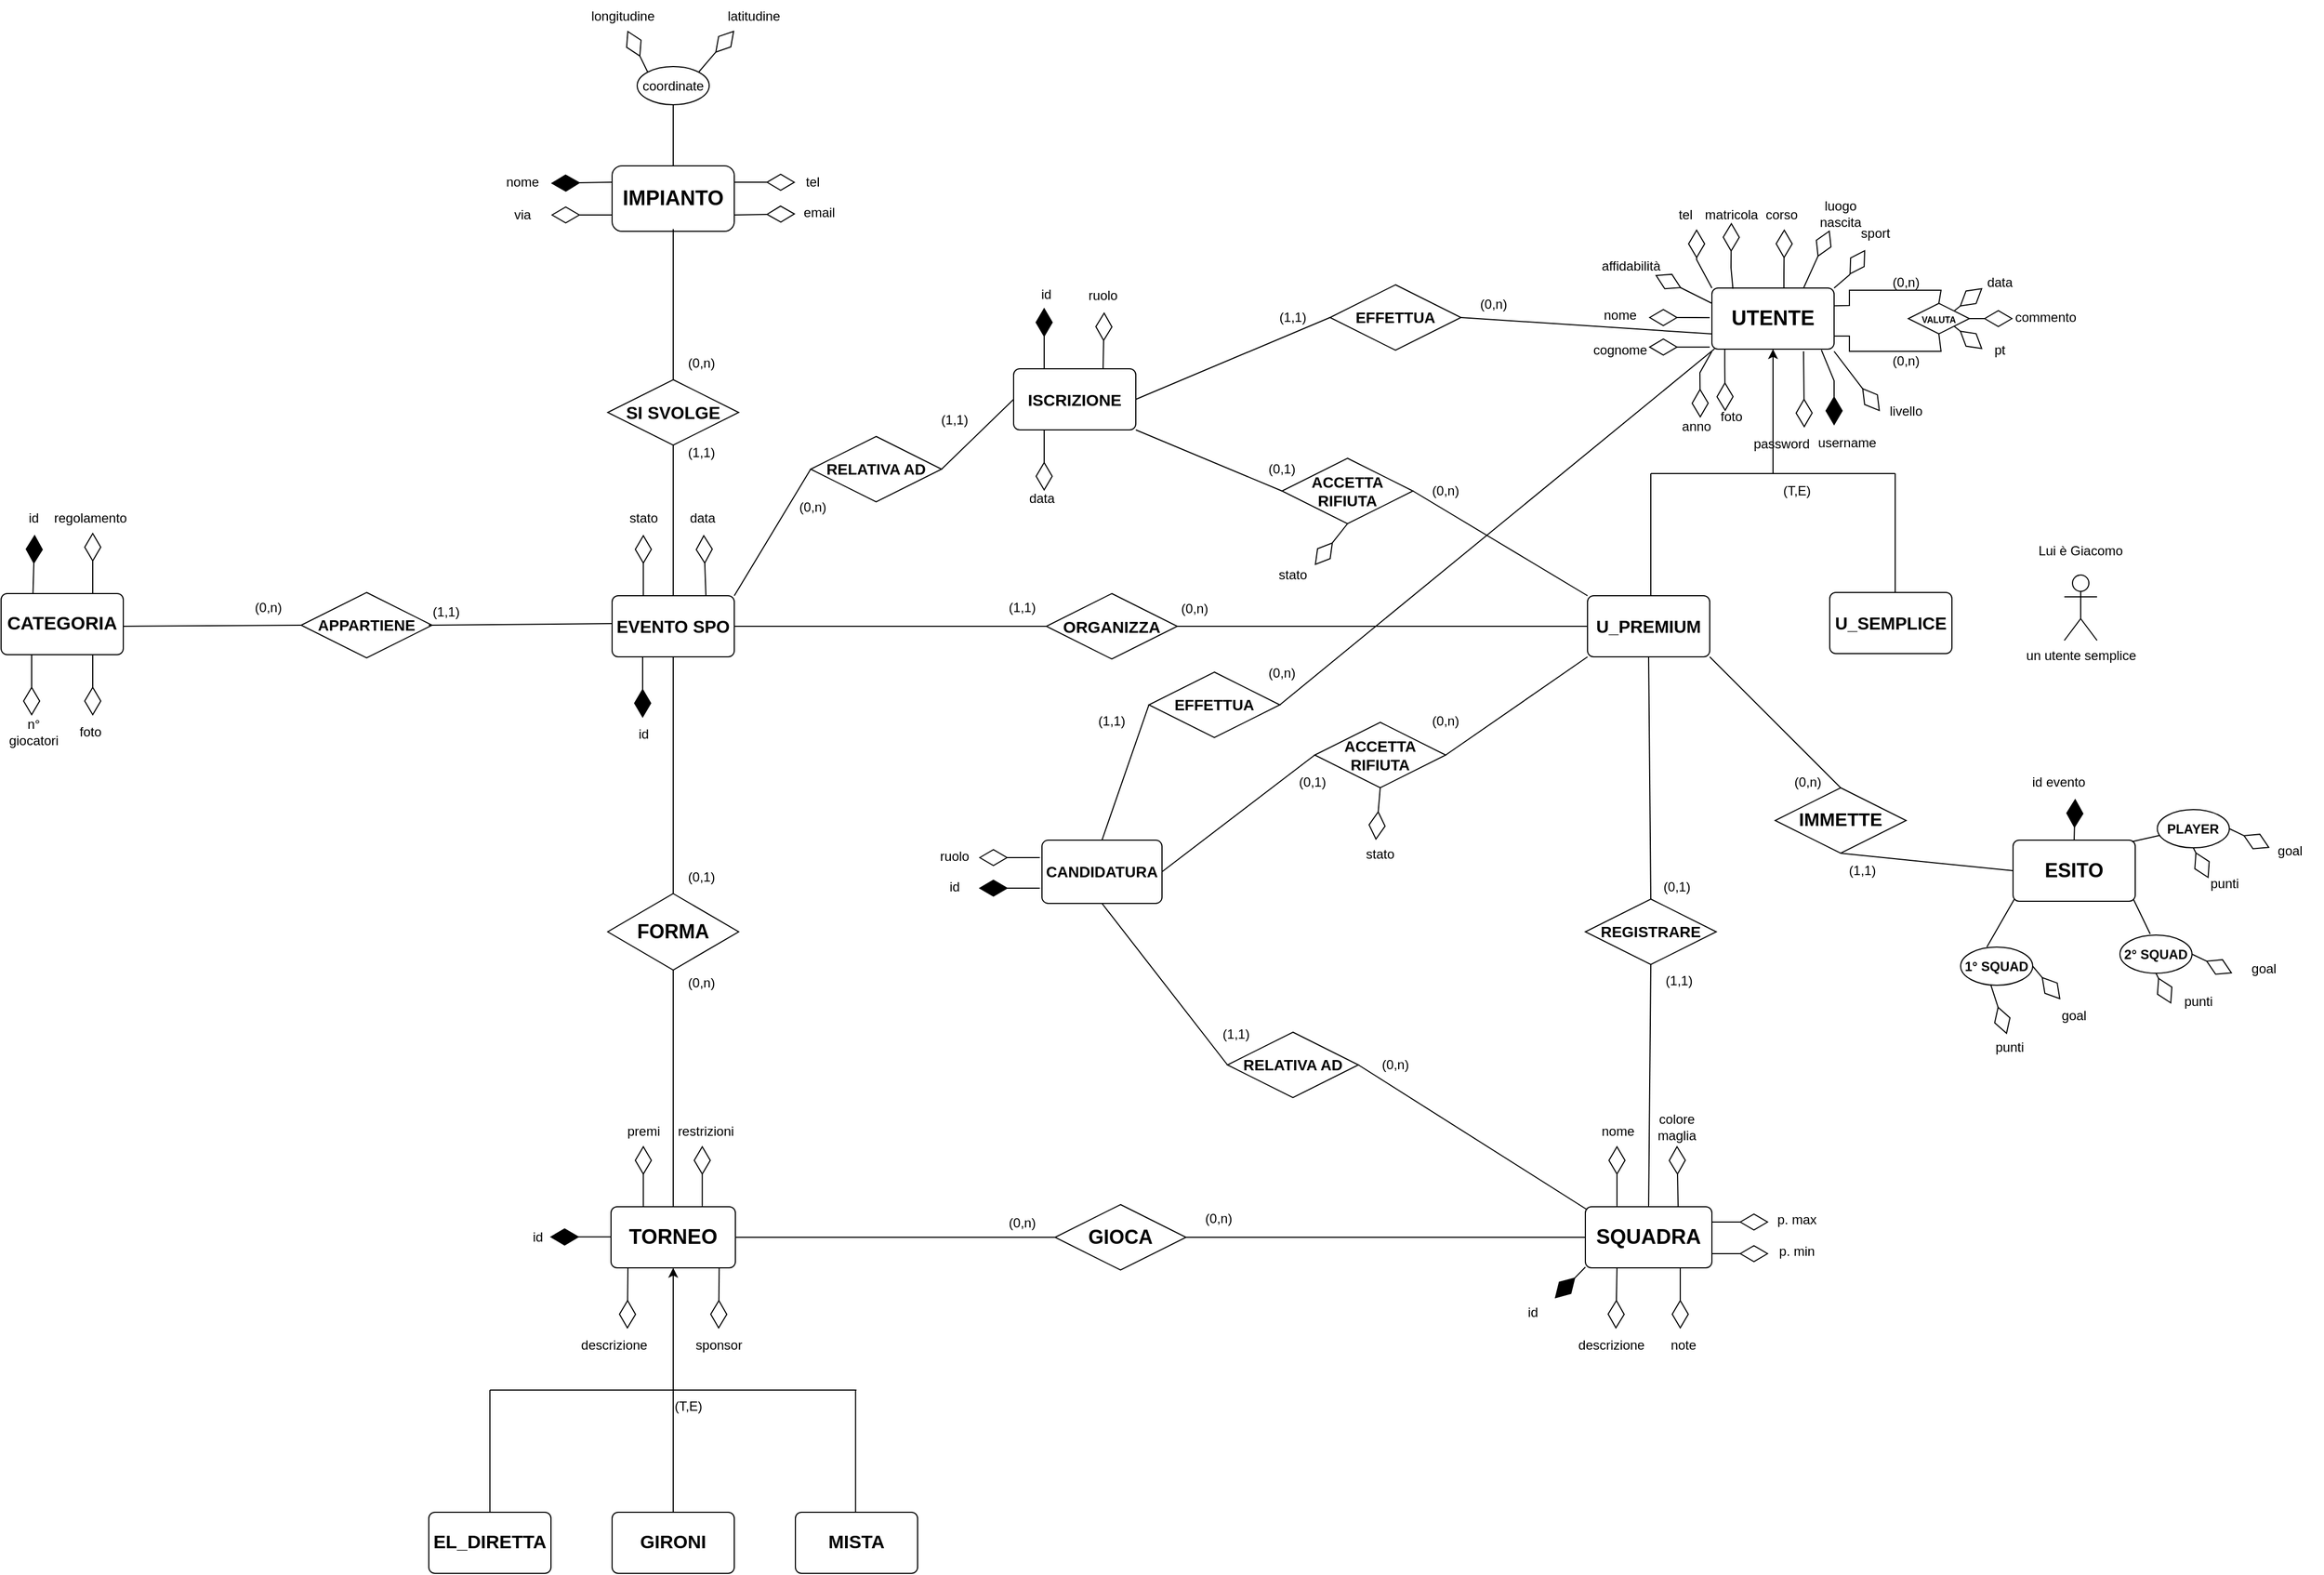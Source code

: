 <mxfile version="24.2.2" type="github">
  <diagram name="Pagina-1" id="-63KWE2EBDfRpYx0gYa-">
    <mxGraphModel dx="2387" dy="638" grid="1" gridSize="14" guides="1" tooltips="1" connect="1" arrows="1" fold="1" page="0" pageScale="1" pageWidth="827" pageHeight="1169" background="none" math="0" shadow="0">
      <root>
        <mxCell id="0" />
        <mxCell id="1" parent="0" />
        <mxCell id="2d3XpBuDdh4GmcxXIJYH-4" value="&lt;div style=&quot;text-align: justify;&quot;&gt;&lt;span style=&quot;background-color: initial;&quot;&gt;&lt;b style=&quot;&quot;&gt;&lt;font style=&quot;font-size: 19px;&quot;&gt;UTENTE&lt;/font&gt;&lt;/b&gt;&lt;/span&gt;&lt;/div&gt;" style="rounded=1;arcSize=10;whiteSpace=wrap;html=1;align=center;" parent="1" vertex="1">
          <mxGeometry x="448" y="278" width="112" height="56" as="geometry" />
        </mxCell>
        <mxCell id="2d3XpBuDdh4GmcxXIJYH-8" value="username" style="text;html=1;align=center;verticalAlign=middle;whiteSpace=wrap;rounded=0;" parent="1" vertex="1">
          <mxGeometry x="542" y="405" width="60" height="29" as="geometry" />
        </mxCell>
        <mxCell id="2d3XpBuDdh4GmcxXIJYH-9" value="password" style="text;html=1;align=center;verticalAlign=middle;whiteSpace=wrap;rounded=0;" parent="1" vertex="1">
          <mxGeometry x="482" y="406" width="60" height="29" as="geometry" />
        </mxCell>
        <mxCell id="2d3XpBuDdh4GmcxXIJYH-10" value="" style="endArrow=diamondThin;endFill=0;endSize=24;html=1;rounded=0;" parent="1" edge="1">
          <mxGeometry width="160" relative="1" as="geometry">
            <mxPoint x="418" y="305" as="sourcePoint" />
            <mxPoint x="390" y="305" as="targetPoint" />
            <Array as="points">
              <mxPoint x="446" y="305.08" />
            </Array>
          </mxGeometry>
        </mxCell>
        <mxCell id="2d3XpBuDdh4GmcxXIJYH-11" value="" style="endArrow=diamondThin;endFill=0;endSize=24;html=1;rounded=0;" parent="1" edge="1">
          <mxGeometry width="160" relative="1" as="geometry">
            <mxPoint x="418" y="332.08" as="sourcePoint" />
            <mxPoint x="390" y="332.08" as="targetPoint" />
            <Array as="points">
              <mxPoint x="446" y="332.16" />
            </Array>
          </mxGeometry>
        </mxCell>
        <mxCell id="2d3XpBuDdh4GmcxXIJYH-12" value="nome" style="text;html=1;align=center;verticalAlign=middle;whiteSpace=wrap;rounded=0;" parent="1" vertex="1">
          <mxGeometry x="334" y="288" width="60" height="30" as="geometry" />
        </mxCell>
        <mxCell id="2d3XpBuDdh4GmcxXIJYH-13" value="cognome" style="text;html=1;align=center;verticalAlign=middle;whiteSpace=wrap;rounded=0;" parent="1" vertex="1">
          <mxGeometry x="334" y="320" width="60" height="30" as="geometry" />
        </mxCell>
        <mxCell id="2d3XpBuDdh4GmcxXIJYH-15" value="" style="endArrow=diamondThin;endFill=0;endSize=24;html=1;rounded=0;entryX=0.5;entryY=1;entryDx=0;entryDy=0;exitX=0.75;exitY=0;exitDx=0;exitDy=0;" parent="1" edge="1" source="2d3XpBuDdh4GmcxXIJYH-4">
          <mxGeometry width="160" relative="1" as="geometry">
            <mxPoint x="522" y="307" as="sourcePoint" />
            <mxPoint x="556" y="225" as="targetPoint" />
            <Array as="points" />
          </mxGeometry>
        </mxCell>
        <mxCell id="2d3XpBuDdh4GmcxXIJYH-17" value="anno" style="text;html=1;align=center;verticalAlign=middle;whiteSpace=wrap;rounded=0;" parent="1" vertex="1">
          <mxGeometry x="404" y="390" width="60" height="30" as="geometry" />
        </mxCell>
        <mxCell id="2d3XpBuDdh4GmcxXIJYH-18" value="luogo&lt;div&gt;nascita&lt;/div&gt;" style="text;html=1;align=center;verticalAlign=middle;whiteSpace=wrap;rounded=0;" parent="1" vertex="1">
          <mxGeometry x="536" y="195" width="60" height="30" as="geometry" />
        </mxCell>
        <mxCell id="2d3XpBuDdh4GmcxXIJYH-19" value="foto" style="text;html=1;align=center;verticalAlign=middle;whiteSpace=wrap;rounded=0;" parent="1" vertex="1">
          <mxGeometry x="436" y="382" width="60" height="28" as="geometry" />
        </mxCell>
        <mxCell id="2d3XpBuDdh4GmcxXIJYH-20" value="" style="endArrow=diamondThin;endFill=0;endSize=24;html=1;rounded=0;exitX=0;exitY=0;exitDx=0;exitDy=0;" parent="1" edge="1" source="2d3XpBuDdh4GmcxXIJYH-4">
          <mxGeometry width="160" relative="1" as="geometry">
            <mxPoint x="456" y="264.01" as="sourcePoint" />
            <mxPoint x="434" y="224" as="targetPoint" />
            <Array as="points">
              <mxPoint x="434" y="252" />
            </Array>
          </mxGeometry>
        </mxCell>
        <mxCell id="2d3XpBuDdh4GmcxXIJYH-21" value="" style="endArrow=diamondThin;endFill=0;endSize=24;html=1;rounded=0;exitX=0.172;exitY=0.012;exitDx=0;exitDy=0;exitPerimeter=0;" parent="1" edge="1" source="2d3XpBuDdh4GmcxXIJYH-4">
          <mxGeometry width="160" relative="1" as="geometry">
            <mxPoint x="465.86" y="275" as="sourcePoint" />
            <mxPoint x="465.86" y="218" as="targetPoint" />
            <Array as="points">
              <mxPoint x="465.5" y="259.37" />
            </Array>
          </mxGeometry>
        </mxCell>
        <mxCell id="2d3XpBuDdh4GmcxXIJYH-22" value="" style="endArrow=diamondThin;endFill=0;endSize=24;html=1;rounded=0;exitX=0.589;exitY=0.006;exitDx=0;exitDy=0;exitPerimeter=0;" parent="1" edge="1" source="2d3XpBuDdh4GmcxXIJYH-4">
          <mxGeometry width="160" relative="1" as="geometry">
            <mxPoint x="514.71" y="278" as="sourcePoint" />
            <mxPoint x="514.36" y="224" as="targetPoint" />
            <Array as="points">
              <mxPoint x="514" y="265.37" />
            </Array>
          </mxGeometry>
        </mxCell>
        <mxCell id="2d3XpBuDdh4GmcxXIJYH-23" value="tel" style="text;html=1;align=center;verticalAlign=middle;whiteSpace=wrap;rounded=0;" parent="1" vertex="1">
          <mxGeometry x="394" y="196" width="60" height="30" as="geometry" />
        </mxCell>
        <mxCell id="2d3XpBuDdh4GmcxXIJYH-24" value="matricola" style="text;html=1;align=center;verticalAlign=middle;whiteSpace=wrap;rounded=0;" parent="1" vertex="1">
          <mxGeometry x="436" y="196" width="60" height="30" as="geometry" />
        </mxCell>
        <mxCell id="2d3XpBuDdh4GmcxXIJYH-25" value="corso" style="text;html=1;align=center;verticalAlign=middle;whiteSpace=wrap;rounded=0;" parent="1" vertex="1">
          <mxGeometry x="482" y="196" width="60" height="30" as="geometry" />
        </mxCell>
        <mxCell id="2d3XpBuDdh4GmcxXIJYH-27" value="" style="ellipse;whiteSpace=wrap;html=1;align=center;aspect=fixed;fillColor=none;strokeColor=none;resizable=0;perimeter=centerPerimeter;rotatable=0;allowArrows=0;points=[];outlineConnect=1;" parent="1" vertex="1">
          <mxGeometry x="42" y="350" width="10" height="10" as="geometry" />
        </mxCell>
        <mxCell id="2d3XpBuDdh4GmcxXIJYH-29" value="" style="endArrow=classic;html=1;rounded=0;entryX=0.5;entryY=1;entryDx=0;entryDy=0;" parent="1" target="2d3XpBuDdh4GmcxXIJYH-4" edge="1">
          <mxGeometry width="50" height="50" relative="1" as="geometry">
            <mxPoint x="504" y="448" as="sourcePoint" />
            <mxPoint x="522" y="364" as="targetPoint" />
          </mxGeometry>
        </mxCell>
        <mxCell id="2d3XpBuDdh4GmcxXIJYH-30" value="" style="endArrow=none;html=1;rounded=0;" parent="1" edge="1">
          <mxGeometry width="50" height="50" relative="1" as="geometry">
            <mxPoint x="392" y="448" as="sourcePoint" />
            <mxPoint x="616" y="448" as="targetPoint" />
          </mxGeometry>
        </mxCell>
        <mxCell id="2d3XpBuDdh4GmcxXIJYH-31" value="" style="endArrow=none;html=1;rounded=0;" parent="1" edge="1">
          <mxGeometry width="50" height="50" relative="1" as="geometry">
            <mxPoint x="392" y="566.5" as="sourcePoint" />
            <mxPoint x="392" y="448" as="targetPoint" />
          </mxGeometry>
        </mxCell>
        <mxCell id="2d3XpBuDdh4GmcxXIJYH-32" value="" style="endArrow=none;html=1;rounded=0;" parent="1" edge="1">
          <mxGeometry width="50" height="50" relative="1" as="geometry">
            <mxPoint x="616" y="566.5" as="sourcePoint" />
            <mxPoint x="616" y="448" as="targetPoint" />
          </mxGeometry>
        </mxCell>
        <mxCell id="2d3XpBuDdh4GmcxXIJYH-33" value="&lt;div style=&quot;text-align: justify;&quot;&gt;&lt;b style=&quot;background-color: initial;&quot;&gt;&lt;font style=&quot;font-size: 16px;&quot;&gt;U_PREMIUM&lt;/font&gt;&lt;/b&gt;&lt;/div&gt;" style="rounded=1;arcSize=10;whiteSpace=wrap;html=1;align=center;" parent="1" vertex="1">
          <mxGeometry x="334" y="560" width="112" height="56" as="geometry" />
        </mxCell>
        <mxCell id="2d3XpBuDdh4GmcxXIJYH-34" value="&lt;b&gt;&lt;font style=&quot;font-size: 16px;&quot;&gt;U_SEMPLICE&lt;/font&gt;&lt;/b&gt;" style="rounded=1;arcSize=10;whiteSpace=wrap;html=1;align=center;" parent="1" vertex="1">
          <mxGeometry x="556" y="557" width="112" height="56" as="geometry" />
        </mxCell>
        <mxCell id="2d3XpBuDdh4GmcxXIJYH-35" value="&lt;b&gt;&lt;font style=&quot;font-size: 15px;&quot;&gt;ORGANIZZA&lt;/font&gt;&lt;/b&gt;" style="shape=rhombus;perimeter=rhombusPerimeter;whiteSpace=wrap;html=1;align=center;" parent="1" vertex="1">
          <mxGeometry x="-162" y="558" width="120" height="60" as="geometry" />
        </mxCell>
        <mxCell id="2d3XpBuDdh4GmcxXIJYH-36" value="" style="endArrow=none;html=1;rounded=0;entryX=0;entryY=0.5;entryDx=0;entryDy=0;exitX=1;exitY=0.5;exitDx=0;exitDy=0;" parent="1" source="2d3XpBuDdh4GmcxXIJYH-35" target="2d3XpBuDdh4GmcxXIJYH-33" edge="1">
          <mxGeometry width="50" height="50" relative="1" as="geometry">
            <mxPoint x="-14" y="624" as="sourcePoint" />
            <mxPoint x="36" y="574" as="targetPoint" />
          </mxGeometry>
        </mxCell>
        <mxCell id="2d3XpBuDdh4GmcxXIJYH-37" value="&lt;b&gt;&lt;font style=&quot;font-size: 16px;&quot;&gt;EVENTO SPO&lt;/font&gt;&lt;/b&gt;" style="rounded=1;arcSize=10;whiteSpace=wrap;html=1;align=center;" parent="1" vertex="1">
          <mxGeometry x="-560" y="560" width="112" height="56" as="geometry" />
        </mxCell>
        <mxCell id="2d3XpBuDdh4GmcxXIJYH-38" value="" style="endArrow=none;html=1;rounded=0;entryX=0;entryY=0.5;entryDx=0;entryDy=0;exitX=1;exitY=0.5;exitDx=0;exitDy=0;" parent="1" source="2d3XpBuDdh4GmcxXIJYH-37" target="2d3XpBuDdh4GmcxXIJYH-35" edge="1">
          <mxGeometry width="50" height="50" relative="1" as="geometry">
            <mxPoint x="-322" y="624" as="sourcePoint" />
            <mxPoint x="-272" y="574" as="targetPoint" />
          </mxGeometry>
        </mxCell>
        <mxCell id="2d3XpBuDdh4GmcxXIJYH-39" value="" style="endArrow=diamondThin;endFill=1;endSize=24;html=1;rounded=0;entryX=0.5;entryY=0;entryDx=0;entryDy=0;" parent="1" edge="1">
          <mxGeometry width="160" relative="1" as="geometry">
            <mxPoint x="-532" y="616" as="sourcePoint" />
            <mxPoint x="-532" y="672" as="targetPoint" />
          </mxGeometry>
        </mxCell>
        <mxCell id="2d3XpBuDdh4GmcxXIJYH-40" value="id" style="text;html=1;align=center;verticalAlign=middle;whiteSpace=wrap;rounded=0;" parent="1" vertex="1">
          <mxGeometry x="-561" y="672" width="60" height="30" as="geometry" />
        </mxCell>
        <mxCell id="2d3XpBuDdh4GmcxXIJYH-41" value="" style="endArrow=diamondThin;endFill=0;endSize=24;html=1;rounded=0;" parent="1" edge="1">
          <mxGeometry width="160" relative="1" as="geometry">
            <mxPoint x="-474" y="560" as="sourcePoint" />
            <mxPoint x="-476" y="504" as="targetPoint" />
          </mxGeometry>
        </mxCell>
        <mxCell id="2d3XpBuDdh4GmcxXIJYH-42" value="" style="endArrow=diamondThin;endFill=0;endSize=24;html=1;rounded=0;" parent="1" edge="1">
          <mxGeometry width="160" relative="1" as="geometry">
            <mxPoint x="-531.36" y="560" as="sourcePoint" />
            <mxPoint x="-531.36" y="504" as="targetPoint" />
          </mxGeometry>
        </mxCell>
        <mxCell id="2d3XpBuDdh4GmcxXIJYH-43" value="data" style="text;html=1;align=center;verticalAlign=middle;whiteSpace=wrap;rounded=0;" parent="1" vertex="1">
          <mxGeometry x="-507" y="474" width="60" height="30" as="geometry" />
        </mxCell>
        <mxCell id="2d3XpBuDdh4GmcxXIJYH-44" value="stato" style="text;html=1;align=center;verticalAlign=middle;whiteSpace=wrap;rounded=0;" parent="1" vertex="1">
          <mxGeometry x="-561" y="474" width="60" height="30" as="geometry" />
        </mxCell>
        <mxCell id="2d3XpBuDdh4GmcxXIJYH-45" value="&lt;b&gt;&lt;font style=&quot;font-size: 19px;&quot;&gt;IMPIANTO&lt;/font&gt;&lt;/b&gt;" style="rounded=1;whiteSpace=wrap;html=1;" parent="1" vertex="1">
          <mxGeometry x="-560" y="166" width="112" height="60" as="geometry" />
        </mxCell>
        <mxCell id="2d3XpBuDdh4GmcxXIJYH-46" value="" style="endArrow=none;html=1;rounded=0;exitX=0.5;exitY=0;exitDx=0;exitDy=0;" parent="1" source="2d3XpBuDdh4GmcxXIJYH-47" edge="1">
          <mxGeometry width="50" height="50" relative="1" as="geometry">
            <mxPoint x="-504" y="336" as="sourcePoint" />
            <mxPoint x="-504" y="224" as="targetPoint" />
          </mxGeometry>
        </mxCell>
        <mxCell id="2d3XpBuDdh4GmcxXIJYH-47" value="&lt;b&gt;&lt;font style=&quot;font-size: 16px;&quot;&gt;SI SVOLGE&lt;/font&gt;&lt;/b&gt;" style="shape=rhombus;perimeter=rhombusPerimeter;whiteSpace=wrap;html=1;align=center;" parent="1" vertex="1">
          <mxGeometry x="-564" y="362" width="120" height="60" as="geometry" />
        </mxCell>
        <mxCell id="2d3XpBuDdh4GmcxXIJYH-49" value="" style="endArrow=none;html=1;rounded=0;entryX=0.5;entryY=1;entryDx=0;entryDy=0;exitX=0.5;exitY=0;exitDx=0;exitDy=0;" parent="1" source="2d3XpBuDdh4GmcxXIJYH-37" target="2d3XpBuDdh4GmcxXIJYH-47" edge="1">
          <mxGeometry width="50" height="50" relative="1" as="geometry">
            <mxPoint x="-532" y="498" as="sourcePoint" />
            <mxPoint x="-482" y="448" as="targetPoint" />
          </mxGeometry>
        </mxCell>
        <mxCell id="2d3XpBuDdh4GmcxXIJYH-50" value="" style="endArrow=diamondThin;endFill=1;endSize=24;html=1;rounded=0;exitX=0;exitY=0.25;exitDx=0;exitDy=0;" parent="1" source="2d3XpBuDdh4GmcxXIJYH-45" edge="1">
          <mxGeometry width="160" relative="1" as="geometry">
            <mxPoint x="-518" y="126" as="sourcePoint" />
            <mxPoint x="-616" y="182" as="targetPoint" />
            <Array as="points" />
          </mxGeometry>
        </mxCell>
        <mxCell id="2d3XpBuDdh4GmcxXIJYH-55" value="nome" style="text;html=1;align=center;verticalAlign=middle;whiteSpace=wrap;rounded=0;" parent="1" vertex="1">
          <mxGeometry x="-672" y="166" width="60" height="30" as="geometry" />
        </mxCell>
        <mxCell id="2d3XpBuDdh4GmcxXIJYH-56" value="" style="endArrow=diamondThin;endFill=0;endSize=24;html=1;rounded=0;exitX=0;exitY=0.75;exitDx=0;exitDy=0;" parent="1" source="2d3XpBuDdh4GmcxXIJYH-45" edge="1">
          <mxGeometry width="160" relative="1" as="geometry">
            <mxPoint x="-672" y="238" as="sourcePoint" />
            <mxPoint x="-616" y="211" as="targetPoint" />
          </mxGeometry>
        </mxCell>
        <mxCell id="2d3XpBuDdh4GmcxXIJYH-61" value="via" style="text;html=1;align=center;verticalAlign=middle;whiteSpace=wrap;rounded=0;" parent="1" vertex="1">
          <mxGeometry x="-672" y="196" width="60" height="30" as="geometry" />
        </mxCell>
        <mxCell id="2d3XpBuDdh4GmcxXIJYH-62" value="" style="endArrow=diamondThin;endFill=0;endSize=24;html=1;rounded=0;exitX=1;exitY=0.75;exitDx=0;exitDy=0;" parent="1" edge="1" source="2d3XpBuDdh4GmcxXIJYH-45">
          <mxGeometry width="160" relative="1" as="geometry">
            <mxPoint x="-440" y="210.5" as="sourcePoint" />
            <mxPoint x="-392" y="210" as="targetPoint" />
          </mxGeometry>
        </mxCell>
        <mxCell id="2d3XpBuDdh4GmcxXIJYH-63" value="" style="endArrow=diamondThin;endFill=0;endSize=24;html=1;rounded=0;exitX=1;exitY=0.25;exitDx=0;exitDy=0;" parent="1" edge="1" source="2d3XpBuDdh4GmcxXIJYH-45">
          <mxGeometry width="160" relative="1" as="geometry">
            <mxPoint x="-440" y="181.25" as="sourcePoint" />
            <mxPoint x="-392" y="181.096" as="targetPoint" />
          </mxGeometry>
        </mxCell>
        <mxCell id="2d3XpBuDdh4GmcxXIJYH-65" value="tel" style="text;html=1;align=center;verticalAlign=middle;whiteSpace=wrap;rounded=0;" parent="1" vertex="1">
          <mxGeometry x="-406" y="166" width="60" height="30" as="geometry" />
        </mxCell>
        <mxCell id="2d3XpBuDdh4GmcxXIJYH-66" value="email" style="text;html=1;align=center;verticalAlign=top;whiteSpace=wrap;rounded=0;" parent="1" vertex="1">
          <mxGeometry x="-400" y="195" width="60" height="30" as="geometry" />
        </mxCell>
        <mxCell id="c_5whPo5ll7_a1Px60WQ-2" value="&lt;b&gt;&lt;font style=&quot;font-size: 17px;&quot;&gt;CATEGORIA&lt;/font&gt;&lt;/b&gt;" style="rounded=1;arcSize=10;whiteSpace=wrap;html=1;align=center;" parent="1" vertex="1">
          <mxGeometry x="-1120" y="558" width="112" height="56" as="geometry" />
        </mxCell>
        <mxCell id="c_5whPo5ll7_a1Px60WQ-3" value="" style="endArrow=diamondThin;endFill=0;endSize=24;html=1;rounded=0;exitX=0.5;exitY=0;exitDx=0;exitDy=0;" parent="1" edge="1">
          <mxGeometry width="160" relative="1" as="geometry">
            <mxPoint x="-1036" y="558" as="sourcePoint" />
            <mxPoint x="-1036" y="502" as="targetPoint" />
          </mxGeometry>
        </mxCell>
        <mxCell id="c_5whPo5ll7_a1Px60WQ-4" value="" style="endArrow=diamondThin;endFill=1;endSize=24;html=1;rounded=0;exitX=0.115;exitY=-0.022;exitDx=0;exitDy=0;exitPerimeter=0;" parent="1" edge="1">
          <mxGeometry width="160" relative="1" as="geometry">
            <mxPoint x="-1090.78" y="557.998" as="sourcePoint" />
            <mxPoint x="-1089.215" y="504" as="targetPoint" />
          </mxGeometry>
        </mxCell>
        <mxCell id="c_5whPo5ll7_a1Px60WQ-7" value="id" style="text;html=1;align=center;verticalAlign=middle;whiteSpace=wrap;rounded=0;" parent="1" vertex="1">
          <mxGeometry x="-1120" y="474" width="60" height="30" as="geometry" />
        </mxCell>
        <mxCell id="c_5whPo5ll7_a1Px60WQ-8" value="n° giocatori" style="text;html=1;align=center;verticalAlign=middle;whiteSpace=wrap;rounded=0;" parent="1" vertex="1">
          <mxGeometry x="-1120" y="670" width="60" height="30" as="geometry" />
        </mxCell>
        <mxCell id="c_5whPo5ll7_a1Px60WQ-9" value="regolamento" style="text;html=1;align=center;verticalAlign=middle;whiteSpace=wrap;rounded=0;" parent="1" vertex="1">
          <mxGeometry x="-1068" y="474" width="60" height="30" as="geometry" />
        </mxCell>
        <mxCell id="c_5whPo5ll7_a1Px60WQ-10" value="" style="endArrow=diamondThin;endFill=0;endSize=24;html=1;rounded=0;exitX=0.25;exitY=1;exitDx=0;exitDy=0;" parent="1" source="c_5whPo5ll7_a1Px60WQ-2" edge="1">
          <mxGeometry width="160" relative="1" as="geometry">
            <mxPoint x="-1068" y="686" as="sourcePoint" />
            <mxPoint x="-1092" y="670" as="targetPoint" />
          </mxGeometry>
        </mxCell>
        <mxCell id="c_5whPo5ll7_a1Px60WQ-11" value="" style="endArrow=diamondThin;endFill=0;endSize=24;html=1;rounded=0;exitX=0.25;exitY=1;exitDx=0;exitDy=0;" parent="1" edge="1">
          <mxGeometry width="160" relative="1" as="geometry">
            <mxPoint x="-1036" y="614" as="sourcePoint" />
            <mxPoint x="-1036" y="670" as="targetPoint" />
          </mxGeometry>
        </mxCell>
        <mxCell id="c_5whPo5ll7_a1Px60WQ-12" value="foto" style="text;html=1;align=center;verticalAlign=middle;whiteSpace=wrap;rounded=0;" parent="1" vertex="1">
          <mxGeometry x="-1068" y="670" width="60" height="30" as="geometry" />
        </mxCell>
        <mxCell id="c_5whPo5ll7_a1Px60WQ-14" value="&lt;b&gt;&lt;font style=&quot;font-size: 14px;&quot;&gt;APPARTIENE&lt;/font&gt;&lt;/b&gt;" style="shape=rhombus;perimeter=rhombusPerimeter;whiteSpace=wrap;html=1;align=center;" parent="1" vertex="1">
          <mxGeometry x="-845" y="557" width="120" height="60" as="geometry" />
        </mxCell>
        <mxCell id="c_5whPo5ll7_a1Px60WQ-15" value="" style="endArrow=none;html=1;rounded=0;entryX=0;entryY=0.5;entryDx=0;entryDy=0;" parent="1" target="c_5whPo5ll7_a1Px60WQ-14" edge="1">
          <mxGeometry width="50" height="50" relative="1" as="geometry">
            <mxPoint x="-1008" y="588" as="sourcePoint" />
            <mxPoint x="-244" y="868" as="targetPoint" />
          </mxGeometry>
        </mxCell>
        <mxCell id="c_5whPo5ll7_a1Px60WQ-16" value="" style="endArrow=none;html=1;rounded=0;entryX=0;entryY=0.5;entryDx=0;entryDy=0;" parent="1" edge="1">
          <mxGeometry width="50" height="50" relative="1" as="geometry">
            <mxPoint x="-728" y="587" as="sourcePoint" />
            <mxPoint x="-560" y="585.5" as="targetPoint" />
          </mxGeometry>
        </mxCell>
        <mxCell id="c_5whPo5ll7_a1Px60WQ-17" value="&lt;b&gt;&lt;font style=&quot;font-size: 19px;&quot;&gt;TORNEO&lt;/font&gt;&lt;/b&gt;" style="rounded=1;arcSize=10;whiteSpace=wrap;html=1;align=center;" parent="1" vertex="1">
          <mxGeometry x="-561" y="1120" width="114" height="56" as="geometry" />
        </mxCell>
        <mxCell id="c_5whPo5ll7_a1Px60WQ-19" value="&lt;b&gt;&lt;font style=&quot;font-size: 18px;&quot;&gt;FORMA&lt;/font&gt;&lt;/b&gt;" style="shape=rhombus;perimeter=rhombusPerimeter;whiteSpace=wrap;html=1;align=center;" parent="1" vertex="1">
          <mxGeometry x="-564" y="833" width="120" height="70" as="geometry" />
        </mxCell>
        <mxCell id="c_5whPo5ll7_a1Px60WQ-20" value="" style="endArrow=none;html=1;rounded=0;entryX=0.5;entryY=1;entryDx=0;entryDy=0;exitX=0.5;exitY=0;exitDx=0;exitDy=0;" parent="1" source="c_5whPo5ll7_a1Px60WQ-17" target="c_5whPo5ll7_a1Px60WQ-19" edge="1">
          <mxGeometry width="50" height="50" relative="1" as="geometry">
            <mxPoint x="-490" y="1030" as="sourcePoint" />
            <mxPoint x="-440" y="980" as="targetPoint" />
          </mxGeometry>
        </mxCell>
        <mxCell id="c_5whPo5ll7_a1Px60WQ-22" value="" style="endArrow=none;html=1;rounded=0;entryX=0.5;entryY=1;entryDx=0;entryDy=0;exitX=0.5;exitY=0;exitDx=0;exitDy=0;" parent="1" source="c_5whPo5ll7_a1Px60WQ-19" target="2d3XpBuDdh4GmcxXIJYH-37" edge="1">
          <mxGeometry width="50" height="50" relative="1" as="geometry">
            <mxPoint x="-532" y="764" as="sourcePoint" />
            <mxPoint x="-482" y="714" as="targetPoint" />
          </mxGeometry>
        </mxCell>
        <mxCell id="c_5whPo5ll7_a1Px60WQ-23" style="edgeStyle=orthogonalEdgeStyle;rounded=0;orthogonalLoop=1;jettySize=auto;html=1;exitX=0.5;exitY=1;exitDx=0;exitDy=0;" parent="1" source="c_5whPo5ll7_a1Px60WQ-19" target="c_5whPo5ll7_a1Px60WQ-19" edge="1">
          <mxGeometry relative="1" as="geometry" />
        </mxCell>
        <mxCell id="c_5whPo5ll7_a1Px60WQ-24" value="" style="endArrow=diamondThin;endFill=0;endSize=24;html=1;rounded=0;exitX=0.75;exitY=1;exitDx=0;exitDy=0;" parent="1" edge="1">
          <mxGeometry width="160" relative="1" as="geometry">
            <mxPoint x="-461.86" y="1176" as="sourcePoint" />
            <mxPoint x="-462.36" y="1232" as="targetPoint" />
          </mxGeometry>
        </mxCell>
        <mxCell id="c_5whPo5ll7_a1Px60WQ-25" value="" style="endArrow=diamondThin;endFill=0;endSize=24;html=1;rounded=0;exitX=0.75;exitY=1;exitDx=0;exitDy=0;" parent="1" edge="1">
          <mxGeometry width="160" relative="1" as="geometry">
            <mxPoint x="-545.5" y="1176" as="sourcePoint" />
            <mxPoint x="-546" y="1232" as="targetPoint" />
          </mxGeometry>
        </mxCell>
        <mxCell id="c_5whPo5ll7_a1Px60WQ-26" value="" style="endArrow=diamondThin;endFill=0;endSize=24;html=1;rounded=0;" parent="1" edge="1">
          <mxGeometry width="160" relative="1" as="geometry">
            <mxPoint x="-477.36" y="1120" as="sourcePoint" />
            <mxPoint x="-477.36" y="1064" as="targetPoint" />
            <Array as="points">
              <mxPoint x="-477.36" y="1092" />
            </Array>
          </mxGeometry>
        </mxCell>
        <mxCell id="c_5whPo5ll7_a1Px60WQ-27" value="" style="endArrow=diamondThin;endFill=0;endSize=24;html=1;rounded=0;" parent="1" edge="1">
          <mxGeometry width="160" relative="1" as="geometry">
            <mxPoint x="-531.36" y="1120" as="sourcePoint" />
            <mxPoint x="-531.36" y="1064" as="targetPoint" />
            <Array as="points">
              <mxPoint x="-531.36" y="1092" />
            </Array>
          </mxGeometry>
        </mxCell>
        <mxCell id="c_5whPo5ll7_a1Px60WQ-28" value="" style="endArrow=diamondThin;endFill=1;endSize=24;html=1;rounded=0;exitX=0.5;exitY=1;exitDx=0;exitDy=0;" parent="1" edge="1">
          <mxGeometry width="160" relative="1" as="geometry">
            <mxPoint x="-561" y="1147.64" as="sourcePoint" />
            <mxPoint x="-617" y="1147.64" as="targetPoint" />
          </mxGeometry>
        </mxCell>
        <mxCell id="c_5whPo5ll7_a1Px60WQ-29" value="id" style="text;html=1;align=center;verticalAlign=middle;whiteSpace=wrap;rounded=0;" parent="1" vertex="1">
          <mxGeometry x="-658" y="1133" width="60" height="30" as="geometry" />
        </mxCell>
        <mxCell id="c_5whPo5ll7_a1Px60WQ-30" value="sponsor" style="text;html=1;align=center;verticalAlign=middle;whiteSpace=wrap;rounded=0;" parent="1" vertex="1">
          <mxGeometry x="-492" y="1232" width="60" height="30" as="geometry" />
        </mxCell>
        <mxCell id="c_5whPo5ll7_a1Px60WQ-31" value="descrizione" style="text;html=1;align=center;verticalAlign=middle;whiteSpace=wrap;rounded=0;" parent="1" vertex="1">
          <mxGeometry x="-588" y="1232" width="60" height="30" as="geometry" />
        </mxCell>
        <mxCell id="c_5whPo5ll7_a1Px60WQ-32" value="restrizioni" style="text;html=1;align=center;verticalAlign=middle;whiteSpace=wrap;rounded=0;" parent="1" vertex="1">
          <mxGeometry x="-504" y="1036" width="60" height="30" as="geometry" />
        </mxCell>
        <mxCell id="c_5whPo5ll7_a1Px60WQ-33" value="premi" style="text;html=1;align=center;verticalAlign=middle;whiteSpace=wrap;rounded=0;" parent="1" vertex="1">
          <mxGeometry x="-561" y="1036" width="60" height="30" as="geometry" />
        </mxCell>
        <mxCell id="c_5whPo5ll7_a1Px60WQ-34" value="" style="endArrow=none;html=1;rounded=0;" parent="1" edge="1">
          <mxGeometry width="50" height="50" relative="1" as="geometry">
            <mxPoint x="-672" y="1288" as="sourcePoint" />
            <mxPoint x="-336" y="1288" as="targetPoint" />
          </mxGeometry>
        </mxCell>
        <mxCell id="c_5whPo5ll7_a1Px60WQ-35" value="" style="endArrow=none;html=1;rounded=0;" parent="1" edge="1">
          <mxGeometry width="50" height="50" relative="1" as="geometry">
            <mxPoint x="-672" y="1400" as="sourcePoint" />
            <mxPoint x="-672" y="1288" as="targetPoint" />
          </mxGeometry>
        </mxCell>
        <mxCell id="c_5whPo5ll7_a1Px60WQ-36" value="" style="endArrow=none;html=1;rounded=0;" parent="1" edge="1">
          <mxGeometry width="50" height="50" relative="1" as="geometry">
            <mxPoint x="-336.83" y="1400" as="sourcePoint" />
            <mxPoint x="-336.83" y="1288" as="targetPoint" />
          </mxGeometry>
        </mxCell>
        <mxCell id="c_5whPo5ll7_a1Px60WQ-37" value="&lt;div style=&quot;text-align: justify;&quot;&gt;&lt;b style=&quot;background-color: initial;&quot;&gt;&lt;font style=&quot;font-size: 17px;&quot;&gt;EL_DIRETTA&lt;/font&gt;&lt;/b&gt;&lt;/div&gt;" style="rounded=1;arcSize=10;whiteSpace=wrap;html=1;align=center;" parent="1" vertex="1">
          <mxGeometry x="-728" y="1400" width="112" height="56" as="geometry" />
        </mxCell>
        <mxCell id="c_5whPo5ll7_a1Px60WQ-38" value="&lt;b&gt;&lt;font style=&quot;font-size: 17px;&quot;&gt;MISTA&lt;/font&gt;&lt;/b&gt;" style="rounded=1;arcSize=10;whiteSpace=wrap;html=1;align=center;" parent="1" vertex="1">
          <mxGeometry x="-392" y="1400" width="112" height="56" as="geometry" />
        </mxCell>
        <mxCell id="c_5whPo5ll7_a1Px60WQ-39" value="" style="endArrow=classic;html=1;rounded=0;entryX=0.5;entryY=1;entryDx=0;entryDy=0;" parent="1" edge="1">
          <mxGeometry width="50" height="50" relative="1" as="geometry">
            <mxPoint x="-504" y="1288" as="sourcePoint" />
            <mxPoint x="-504" y="1176" as="targetPoint" />
          </mxGeometry>
        </mxCell>
        <mxCell id="c_5whPo5ll7_a1Px60WQ-41" value="&lt;b&gt;&lt;font style=&quot;font-size: 17px;&quot;&gt;GIRONI&lt;/font&gt;&lt;/b&gt;" style="rounded=1;arcSize=10;whiteSpace=wrap;html=1;align=center;" parent="1" vertex="1">
          <mxGeometry x="-560" y="1400" width="112" height="56" as="geometry" />
        </mxCell>
        <mxCell id="c_5whPo5ll7_a1Px60WQ-42" value="" style="endArrow=none;html=1;rounded=0;" parent="1" source="c_5whPo5ll7_a1Px60WQ-41" edge="1">
          <mxGeometry width="50" height="50" relative="1" as="geometry">
            <mxPoint x="-546" y="1380" as="sourcePoint" />
            <mxPoint x="-504" y="1288" as="targetPoint" />
            <Array as="points">
              <mxPoint x="-504" y="1358" />
            </Array>
          </mxGeometry>
        </mxCell>
        <mxCell id="c_5whPo5ll7_a1Px60WQ-47" value="&lt;font style=&quot;font-size: 14px;&quot;&gt;&lt;b&gt;REGISTRARE&lt;/b&gt;&lt;/font&gt;" style="shape=rhombus;perimeter=rhombusPerimeter;whiteSpace=wrap;html=1;align=center;" parent="1" vertex="1">
          <mxGeometry x="332" y="838" width="120" height="60" as="geometry" />
        </mxCell>
        <mxCell id="c_5whPo5ll7_a1Px60WQ-48" value="&lt;b&gt;&lt;font style=&quot;font-size: 19px;&quot;&gt;SQUADRA&lt;/font&gt;&lt;/b&gt;" style="rounded=1;arcSize=10;whiteSpace=wrap;html=1;align=center;" parent="1" vertex="1">
          <mxGeometry x="332" y="1120" width="116" height="56" as="geometry" />
        </mxCell>
        <mxCell id="c_5whPo5ll7_a1Px60WQ-49" value="" style="endArrow=none;html=1;rounded=0;entryX=0.5;entryY=1;entryDx=0;entryDy=0;exitX=0.5;exitY=0;exitDx=0;exitDy=0;" parent="1" source="c_5whPo5ll7_a1Px60WQ-47" target="2d3XpBuDdh4GmcxXIJYH-33" edge="1">
          <mxGeometry width="50" height="50" relative="1" as="geometry">
            <mxPoint x="318" y="764" as="sourcePoint" />
            <mxPoint x="368" y="714" as="targetPoint" />
          </mxGeometry>
        </mxCell>
        <mxCell id="c_5whPo5ll7_a1Px60WQ-50" value="" style="endArrow=none;html=1;rounded=0;entryX=0.5;entryY=1;entryDx=0;entryDy=0;exitX=0.5;exitY=0;exitDx=0;exitDy=0;" parent="1" source="c_5whPo5ll7_a1Px60WQ-48" target="c_5whPo5ll7_a1Px60WQ-47" edge="1">
          <mxGeometry width="50" height="50" relative="1" as="geometry">
            <mxPoint x="388" y="1044" as="sourcePoint" />
            <mxPoint x="438" y="994" as="targetPoint" />
          </mxGeometry>
        </mxCell>
        <mxCell id="c_5whPo5ll7_a1Px60WQ-52" value="" style="endArrow=diamondThin;endFill=0;endSize=24;html=1;rounded=0;exitX=1;exitY=0.25;exitDx=0;exitDy=0;" parent="1" source="c_5whPo5ll7_a1Px60WQ-48" edge="1">
          <mxGeometry width="160" relative="1" as="geometry">
            <mxPoint x="458" y="1134" as="sourcePoint" />
            <mxPoint x="500" y="1134" as="targetPoint" />
          </mxGeometry>
        </mxCell>
        <mxCell id="c_5whPo5ll7_a1Px60WQ-53" value="" style="endArrow=diamondThin;endFill=0;endSize=24;html=1;rounded=0;exitX=1;exitY=0.25;exitDx=0;exitDy=0;" parent="1" edge="1">
          <mxGeometry width="160" relative="1" as="geometry">
            <mxPoint x="448" y="1163" as="sourcePoint" />
            <mxPoint x="500" y="1163" as="targetPoint" />
          </mxGeometry>
        </mxCell>
        <mxCell id="c_5whPo5ll7_a1Px60WQ-54" value="" style="endArrow=diamondThin;endFill=0;endSize=24;html=1;rounded=0;exitX=0.75;exitY=1;exitDx=0;exitDy=0;" parent="1" source="c_5whPo5ll7_a1Px60WQ-48" edge="1">
          <mxGeometry width="160" relative="1" as="geometry">
            <mxPoint x="410" y="1218" as="sourcePoint" />
            <mxPoint x="419" y="1232" as="targetPoint" />
          </mxGeometry>
        </mxCell>
        <mxCell id="c_5whPo5ll7_a1Px60WQ-55" value="" style="endArrow=diamondThin;endFill=0;endSize=24;html=1;rounded=0;exitX=0.25;exitY=1;exitDx=0;exitDy=0;" parent="1" source="c_5whPo5ll7_a1Px60WQ-48" edge="1">
          <mxGeometry width="160" relative="1" as="geometry">
            <mxPoint x="362" y="1204" as="sourcePoint" />
            <mxPoint x="360" y="1232" as="targetPoint" />
          </mxGeometry>
        </mxCell>
        <mxCell id="c_5whPo5ll7_a1Px60WQ-56" value="" style="endArrow=diamondThin;endFill=0;endSize=24;html=1;rounded=0;exitX=0.733;exitY=0.005;exitDx=0;exitDy=0;exitPerimeter=0;" parent="1" source="c_5whPo5ll7_a1Px60WQ-48" edge="1">
          <mxGeometry width="160" relative="1" as="geometry">
            <mxPoint x="416" y="1106" as="sourcePoint" />
            <mxPoint x="416" y="1064" as="targetPoint" />
          </mxGeometry>
        </mxCell>
        <mxCell id="c_5whPo5ll7_a1Px60WQ-57" value="" style="endArrow=diamondThin;endFill=0;endSize=24;html=1;rounded=0;exitX=0.25;exitY=0;exitDx=0;exitDy=0;" parent="1" source="c_5whPo5ll7_a1Px60WQ-48" edge="1">
          <mxGeometry width="160" relative="1" as="geometry">
            <mxPoint x="350" y="1092" as="sourcePoint" />
            <mxPoint x="361" y="1064" as="targetPoint" />
          </mxGeometry>
        </mxCell>
        <mxCell id="c_5whPo5ll7_a1Px60WQ-58" value="" style="endArrow=diamondThin;endFill=1;endSize=24;html=1;rounded=0;exitX=0;exitY=0.5;exitDx=0;exitDy=0;" parent="1" edge="1">
          <mxGeometry width="160" relative="1" as="geometry">
            <mxPoint x="332" y="1175.35" as="sourcePoint" />
            <mxPoint x="304" y="1204" as="targetPoint" />
          </mxGeometry>
        </mxCell>
        <mxCell id="c_5whPo5ll7_a1Px60WQ-59" value="id" style="text;html=1;align=center;verticalAlign=middle;whiteSpace=wrap;rounded=0;" parent="1" vertex="1">
          <mxGeometry x="254" y="1202" width="60" height="30" as="geometry" />
        </mxCell>
        <mxCell id="c_5whPo5ll7_a1Px60WQ-60" value="nome" style="text;html=1;align=center;verticalAlign=middle;whiteSpace=wrap;rounded=0;" parent="1" vertex="1">
          <mxGeometry x="332" y="1036" width="60" height="30" as="geometry" />
        </mxCell>
        <mxCell id="c_5whPo5ll7_a1Px60WQ-61" value="colore&lt;div&gt;maglia&lt;/div&gt;" style="text;html=1;align=center;verticalAlign=middle;whiteSpace=wrap;rounded=0;" parent="1" vertex="1">
          <mxGeometry x="386" y="1032" width="60" height="30" as="geometry" />
        </mxCell>
        <mxCell id="c_5whPo5ll7_a1Px60WQ-62" value="p. max" style="text;html=1;align=center;verticalAlign=middle;whiteSpace=wrap;rounded=0;" parent="1" vertex="1">
          <mxGeometry x="496" y="1117" width="60" height="30" as="geometry" />
        </mxCell>
        <mxCell id="c_5whPo5ll7_a1Px60WQ-63" value="p. min" style="text;html=1;align=center;verticalAlign=middle;whiteSpace=wrap;rounded=0;" parent="1" vertex="1">
          <mxGeometry x="496" y="1146" width="60" height="30" as="geometry" />
        </mxCell>
        <mxCell id="c_5whPo5ll7_a1Px60WQ-64" value="descrizione" style="text;html=1;align=center;verticalAlign=middle;whiteSpace=wrap;rounded=0;" parent="1" vertex="1">
          <mxGeometry x="326" y="1232" width="60" height="30" as="geometry" />
        </mxCell>
        <mxCell id="c_5whPo5ll7_a1Px60WQ-66" value="note" style="text;html=1;align=center;verticalAlign=middle;whiteSpace=wrap;rounded=0;" parent="1" vertex="1">
          <mxGeometry x="392" y="1232" width="60" height="30" as="geometry" />
        </mxCell>
        <mxCell id="c_5whPo5ll7_a1Px60WQ-74" value="" style="endArrow=diamondThin;endFill=0;endSize=24;html=1;rounded=0;" parent="1" edge="1">
          <mxGeometry width="160" relative="1" as="geometry">
            <mxPoint x="448" y="336" as="sourcePoint" />
            <mxPoint x="437.36" y="397.01" as="targetPoint" />
            <Array as="points">
              <mxPoint x="437" y="355.64" />
            </Array>
          </mxGeometry>
        </mxCell>
        <mxCell id="c_5whPo5ll7_a1Px60WQ-75" value="" style="endArrow=diamondThin;endFill=0;endSize=24;html=1;rounded=0;" parent="1" edge="1">
          <mxGeometry width="160" relative="1" as="geometry">
            <mxPoint x="459.79" y="334" as="sourcePoint" />
            <mxPoint x="460.15" y="391.01" as="targetPoint" />
            <Array as="points">
              <mxPoint x="459.79" y="349.64" />
            </Array>
          </mxGeometry>
        </mxCell>
        <mxCell id="c_5whPo5ll7_a1Px60WQ-76" value="" style="endArrow=diamondThin;endFill=0;endSize=24;html=1;rounded=0;" parent="1" edge="1">
          <mxGeometry width="160" relative="1" as="geometry">
            <mxPoint x="532" y="336" as="sourcePoint" />
            <mxPoint x="532.65" y="406" as="targetPoint" />
            <Array as="points">
              <mxPoint x="532.29" y="364.63" />
            </Array>
          </mxGeometry>
        </mxCell>
        <mxCell id="c_5whPo5ll7_a1Px60WQ-77" value="" style="endArrow=diamondThin;endFill=1;endSize=24;html=1;rounded=0;entryX=0;entryY=0;entryDx=0;entryDy=0;exitX=0.896;exitY=1.014;exitDx=0;exitDy=0;exitPerimeter=0;" parent="1" edge="1" source="2d3XpBuDdh4GmcxXIJYH-4">
          <mxGeometry width="160" relative="1" as="geometry">
            <mxPoint x="532" y="348.99" as="sourcePoint" />
            <mxPoint x="560" y="403.99" as="targetPoint" />
            <Array as="points">
              <mxPoint x="560" y="362.99" />
            </Array>
          </mxGeometry>
        </mxCell>
        <mxCell id="c_5whPo5ll7_a1Px60WQ-79" value="&lt;b&gt;&lt;font style=&quot;font-size: 8px;&quot;&gt;VALUTA&lt;/font&gt;&lt;/b&gt;" style="shape=rhombus;perimeter=rhombusPerimeter;whiteSpace=wrap;html=1;align=center;" parent="1" vertex="1">
          <mxGeometry x="628" y="292" width="56" height="28" as="geometry" />
        </mxCell>
        <mxCell id="c_5whPo5ll7_a1Px60WQ-81" value="" style="endArrow=none;html=1;rounded=0;exitX=0.996;exitY=0.29;exitDx=0;exitDy=0;entryX=0.5;entryY=0;entryDx=0;entryDy=0;exitPerimeter=0;" parent="1" source="2d3XpBuDdh4GmcxXIJYH-4" target="c_5whPo5ll7_a1Px60WQ-79" edge="1">
          <mxGeometry width="50" height="50" relative="1" as="geometry">
            <mxPoint x="574" y="288" as="sourcePoint" />
            <mxPoint x="668" y="288" as="targetPoint" />
            <Array as="points">
              <mxPoint x="574" y="294" />
              <mxPoint x="574" y="280" />
              <mxPoint x="630" y="280" />
              <mxPoint x="658" y="280" />
            </Array>
          </mxGeometry>
        </mxCell>
        <mxCell id="c_5whPo5ll7_a1Px60WQ-82" value="" style="endArrow=none;html=1;rounded=0;entryX=0.5;entryY=1;entryDx=0;entryDy=0;" parent="1" target="c_5whPo5ll7_a1Px60WQ-79" edge="1">
          <mxGeometry width="50" height="50" relative="1" as="geometry">
            <mxPoint x="560" y="322" as="sourcePoint" />
            <mxPoint x="598" y="350" as="targetPoint" />
            <Array as="points">
              <mxPoint x="574" y="322" />
              <mxPoint x="574" y="336" />
              <mxPoint x="658" y="336" />
            </Array>
          </mxGeometry>
        </mxCell>
        <mxCell id="c_5whPo5ll7_a1Px60WQ-83" value="" style="endArrow=diamondThin;endFill=0;endSize=24;html=1;rounded=0;exitX=1;exitY=0;exitDx=0;exitDy=0;" parent="1" source="c_5whPo5ll7_a1Px60WQ-79" edge="1">
          <mxGeometry width="160" relative="1" as="geometry">
            <mxPoint x="682" y="278" as="sourcePoint" />
            <mxPoint x="696" y="278" as="targetPoint" />
          </mxGeometry>
        </mxCell>
        <mxCell id="c_5whPo5ll7_a1Px60WQ-84" value="data" style="text;html=1;align=center;verticalAlign=middle;whiteSpace=wrap;rounded=0;" parent="1" vertex="1">
          <mxGeometry x="682" y="258" width="60" height="30" as="geometry" />
        </mxCell>
        <mxCell id="c_5whPo5ll7_a1Px60WQ-85" value="" style="endArrow=diamondThin;endFill=0;endSize=24;html=1;rounded=0;exitX=1;exitY=1;exitDx=0;exitDy=0;" parent="1" source="c_5whPo5ll7_a1Px60WQ-79" edge="1">
          <mxGeometry width="160" relative="1" as="geometry">
            <mxPoint x="696" y="320" as="sourcePoint" />
            <mxPoint x="696" y="334" as="targetPoint" />
          </mxGeometry>
        </mxCell>
        <mxCell id="c_5whPo5ll7_a1Px60WQ-86" value="pt" style="text;html=1;align=center;verticalAlign=middle;whiteSpace=wrap;rounded=0;" parent="1" vertex="1">
          <mxGeometry x="682" y="320" width="60" height="30" as="geometry" />
        </mxCell>
        <mxCell id="c_5whPo5ll7_a1Px60WQ-87" value="" style="endArrow=diamondThin;endFill=0;endSize=24;html=1;rounded=0;exitX=1;exitY=0.5;exitDx=0;exitDy=0;" parent="1" source="c_5whPo5ll7_a1Px60WQ-79" edge="1">
          <mxGeometry width="160" relative="1" as="geometry">
            <mxPoint x="696" y="294" as="sourcePoint" />
            <mxPoint x="724" y="306" as="targetPoint" />
          </mxGeometry>
        </mxCell>
        <mxCell id="c_5whPo5ll7_a1Px60WQ-88" value="commento" style="text;html=1;align=center;verticalAlign=middle;whiteSpace=wrap;rounded=0;" parent="1" vertex="1">
          <mxGeometry x="724" y="290" width="60" height="30" as="geometry" />
        </mxCell>
        <mxCell id="p33J7JNSHubDcJJtzhHf-2" value="coordinate" style="ellipse;whiteSpace=wrap;html=1;align=center;" parent="1" vertex="1">
          <mxGeometry x="-537" y="75" width="66" height="35" as="geometry" />
        </mxCell>
        <mxCell id="p33J7JNSHubDcJJtzhHf-5" value="" style="endArrow=diamondThin;endFill=0;endSize=24;html=1;rounded=0;exitX=1;exitY=0;exitDx=0;exitDy=0;" parent="1" source="p33J7JNSHubDcJJtzhHf-2" edge="1">
          <mxGeometry width="160" relative="1" as="geometry">
            <mxPoint x="-476.0" y="57.5" as="sourcePoint" />
            <mxPoint x="-448" y="42" as="targetPoint" />
          </mxGeometry>
        </mxCell>
        <mxCell id="p33J7JNSHubDcJJtzhHf-6" value="" style="endArrow=diamondThin;endFill=0;endSize=24;html=1;rounded=0;exitX=0;exitY=0;exitDx=0;exitDy=0;" parent="1" source="p33J7JNSHubDcJJtzhHf-2" edge="1">
          <mxGeometry width="160" relative="1" as="geometry">
            <mxPoint x="-546" y="42" as="sourcePoint" />
            <mxPoint x="-546" y="42" as="targetPoint" />
          </mxGeometry>
        </mxCell>
        <mxCell id="p33J7JNSHubDcJJtzhHf-7" value="latitudine" style="text;html=1;align=center;verticalAlign=middle;whiteSpace=wrap;rounded=0;" parent="1" vertex="1">
          <mxGeometry x="-460" y="14" width="60" height="30" as="geometry" />
        </mxCell>
        <mxCell id="p33J7JNSHubDcJJtzhHf-8" value="longitudine" style="text;html=1;align=center;verticalAlign=middle;whiteSpace=wrap;rounded=0;" parent="1" vertex="1">
          <mxGeometry x="-580" y="14" width="60" height="30" as="geometry" />
        </mxCell>
        <mxCell id="p33J7JNSHubDcJJtzhHf-10" value="" style="endArrow=none;html=1;rounded=0;entryX=0;entryY=0.75;entryDx=0;entryDy=0;exitX=1;exitY=0.5;exitDx=0;exitDy=0;" parent="1" source="Nxy0P4lHTAv6eegYPjBZ-7" target="2d3XpBuDdh4GmcxXIJYH-4" edge="1">
          <mxGeometry width="50" height="50" relative="1" as="geometry">
            <mxPoint x="238" y="322" as="sourcePoint" />
            <mxPoint x="434" y="404" as="targetPoint" />
          </mxGeometry>
        </mxCell>
        <mxCell id="p33J7JNSHubDcJJtzhHf-11" value="" style="endArrow=none;html=1;rounded=0;entryX=0;entryY=0.5;entryDx=0;entryDy=0;exitX=1;exitY=0;exitDx=0;exitDy=0;" parent="1" source="2d3XpBuDdh4GmcxXIJYH-37" target="Nxy0P4lHTAv6eegYPjBZ-9" edge="1">
          <mxGeometry width="50" height="50" relative="1" as="geometry">
            <mxPoint x="-444.0" y="614" as="sourcePoint" />
            <mxPoint x="-216" y="434.0" as="targetPoint" />
          </mxGeometry>
        </mxCell>
        <mxCell id="p33J7JNSHubDcJJtzhHf-12" value="" style="endArrow=diamondThin;endFill=0;endSize=24;html=1;rounded=0;exitX=0.25;exitY=1;exitDx=0;exitDy=0;" parent="1" source="Nxy0P4lHTAv6eegYPjBZ-2" edge="1">
          <mxGeometry width="160" relative="1" as="geometry">
            <mxPoint x="-175.12" y="464" as="sourcePoint" />
            <mxPoint x="-164" y="464" as="targetPoint" />
          </mxGeometry>
        </mxCell>
        <mxCell id="p33J7JNSHubDcJJtzhHf-15" value="" style="endArrow=diamondThin;endFill=0;endSize=24;html=1;rounded=0;exitX=0.5;exitY=0;exitDx=0;exitDy=0;" parent="1" edge="1">
          <mxGeometry width="160" relative="1" as="geometry">
            <mxPoint x="-110" y="352" as="sourcePoint" />
            <mxPoint x="-109" y="300" as="targetPoint" />
          </mxGeometry>
        </mxCell>
        <mxCell id="p33J7JNSHubDcJJtzhHf-17" value="ruolo" style="text;html=1;align=center;verticalAlign=middle;whiteSpace=wrap;rounded=0;" parent="1" vertex="1">
          <mxGeometry x="-140" y="270" width="60" height="30" as="geometry" />
        </mxCell>
        <mxCell id="p33J7JNSHubDcJJtzhHf-18" value="data" style="text;html=1;align=center;verticalAlign=middle;whiteSpace=wrap;rounded=0;" parent="1" vertex="1">
          <mxGeometry x="-196" y="455.5" width="60" height="30" as="geometry" />
        </mxCell>
        <mxCell id="p33J7JNSHubDcJJtzhHf-20" value="&lt;b&gt;&lt;font style=&quot;font-size: 18px;&quot;&gt;ESITO&lt;/font&gt;&lt;/b&gt;" style="rounded=1;arcSize=10;whiteSpace=wrap;html=1;align=center;" parent="1" vertex="1">
          <mxGeometry x="724" y="784" width="112" height="56" as="geometry" />
        </mxCell>
        <mxCell id="p33J7JNSHubDcJJtzhHf-22" value="&lt;b&gt;&lt;font style=&quot;font-size: 17px;&quot;&gt;IMMETTE&lt;/font&gt;&lt;/b&gt;" style="shape=rhombus;perimeter=rhombusPerimeter;whiteSpace=wrap;html=1;align=center;" parent="1" vertex="1">
          <mxGeometry x="506" y="736" width="120" height="60" as="geometry" />
        </mxCell>
        <mxCell id="p33J7JNSHubDcJJtzhHf-23" value="" style="endArrow=none;html=1;rounded=0;exitX=1;exitY=1;exitDx=0;exitDy=0;entryX=0.5;entryY=0;entryDx=0;entryDy=0;" parent="1" source="2d3XpBuDdh4GmcxXIJYH-33" target="p33J7JNSHubDcJJtzhHf-22" edge="1">
          <mxGeometry width="50" height="50" relative="1" as="geometry">
            <mxPoint x="430" y="722" as="sourcePoint" />
            <mxPoint x="480" y="672" as="targetPoint" />
          </mxGeometry>
        </mxCell>
        <mxCell id="p33J7JNSHubDcJJtzhHf-24" value="" style="endArrow=none;html=1;rounded=0;exitX=0.5;exitY=1;exitDx=0;exitDy=0;entryX=0;entryY=0.5;entryDx=0;entryDy=0;" parent="1" source="p33J7JNSHubDcJJtzhHf-22" target="p33J7JNSHubDcJJtzhHf-20" edge="1">
          <mxGeometry width="50" height="50" relative="1" as="geometry">
            <mxPoint x="556" y="890" as="sourcePoint" />
            <mxPoint x="606" y="840" as="targetPoint" />
          </mxGeometry>
        </mxCell>
        <mxCell id="p33J7JNSHubDcJJtzhHf-37" value="&lt;b&gt;2° SQUAD&lt;/b&gt;" style="ellipse;whiteSpace=wrap;html=1;align=center;" parent="1" vertex="1">
          <mxGeometry x="822" y="871" width="66" height="35" as="geometry" />
        </mxCell>
        <mxCell id="p33J7JNSHubDcJJtzhHf-38" value="" style="endArrow=none;html=1;rounded=0;entryX=0.985;entryY=0.967;entryDx=0;entryDy=0;exitX=0.42;exitY=-0.029;exitDx=0;exitDy=0;exitPerimeter=0;entryPerimeter=0;" parent="1" source="p33J7JNSHubDcJJtzhHf-37" target="p33J7JNSHubDcJJtzhHf-20" edge="1">
          <mxGeometry width="50" height="50" relative="1" as="geometry">
            <mxPoint x="897" y="970" as="sourcePoint" />
            <mxPoint x="847" y="852" as="targetPoint" />
          </mxGeometry>
        </mxCell>
        <mxCell id="p33J7JNSHubDcJJtzhHf-39" value="" style="endArrow=diamondThin;endFill=0;endSize=24;html=1;rounded=0;exitX=1;exitY=0.5;exitDx=0;exitDy=0;" parent="1" source="p33J7JNSHubDcJJtzhHf-37" edge="1">
          <mxGeometry width="160" relative="1" as="geometry">
            <mxPoint x="841" y="920" as="sourcePoint" />
            <mxPoint x="925" y="906" as="targetPoint" />
          </mxGeometry>
        </mxCell>
        <mxCell id="p33J7JNSHubDcJJtzhHf-40" value="" style="endArrow=diamondThin;endFill=0;endSize=24;html=1;rounded=0;exitX=0.5;exitY=1;exitDx=0;exitDy=0;" parent="1" source="p33J7JNSHubDcJJtzhHf-37" edge="1">
          <mxGeometry width="160" relative="1" as="geometry">
            <mxPoint x="902" y="903" as="sourcePoint" />
            <mxPoint x="869" y="934" as="targetPoint" />
          </mxGeometry>
        </mxCell>
        <mxCell id="p33J7JNSHubDcJJtzhHf-41" value="goal" style="text;html=1;align=center;verticalAlign=middle;whiteSpace=wrap;rounded=0;" parent="1" vertex="1">
          <mxGeometry x="924" y="887" width="60" height="30" as="geometry" />
        </mxCell>
        <mxCell id="p33J7JNSHubDcJJtzhHf-42" value="punti" style="text;html=1;align=center;verticalAlign=middle;whiteSpace=wrap;rounded=0;" parent="1" vertex="1">
          <mxGeometry x="864" y="917" width="60" height="30" as="geometry" />
        </mxCell>
        <mxCell id="p33J7JNSHubDcJJtzhHf-43" value="&lt;b&gt;1° SQUAD&lt;/b&gt;" style="ellipse;whiteSpace=wrap;html=1;align=center;" parent="1" vertex="1">
          <mxGeometry x="676" y="882" width="66" height="35" as="geometry" />
        </mxCell>
        <mxCell id="p33J7JNSHubDcJJtzhHf-44" value="" style="endArrow=none;html=1;rounded=0;entryX=0.011;entryY=0.964;entryDx=0;entryDy=0;entryPerimeter=0;" parent="1" target="p33J7JNSHubDcJJtzhHf-20" edge="1">
          <mxGeometry width="50" height="50" relative="1" as="geometry">
            <mxPoint x="700" y="882" as="sourcePoint" />
            <mxPoint x="640" y="865" as="targetPoint" />
          </mxGeometry>
        </mxCell>
        <mxCell id="p33J7JNSHubDcJJtzhHf-45" value="" style="endArrow=diamondThin;endFill=0;endSize=24;html=1;rounded=0;exitX=1;exitY=0.5;exitDx=0;exitDy=0;" parent="1" source="p33J7JNSHubDcJJtzhHf-43" edge="1" target="p33J7JNSHubDcJJtzhHf-47">
          <mxGeometry width="160" relative="1" as="geometry">
            <mxPoint x="659" y="933" as="sourcePoint" />
            <mxPoint x="743" y="919" as="targetPoint" />
            <Array as="points" />
          </mxGeometry>
        </mxCell>
        <mxCell id="p33J7JNSHubDcJJtzhHf-46" value="" style="endArrow=diamondThin;endFill=0;endSize=24;html=1;rounded=0;exitX=0.417;exitY=0.981;exitDx=0;exitDy=0;exitPerimeter=0;entryX=0.408;entryY=0.065;entryDx=0;entryDy=0;entryPerimeter=0;" parent="1" source="p33J7JNSHubDcJJtzhHf-43" edge="1" target="p33J7JNSHubDcJJtzhHf-48">
          <mxGeometry width="160" relative="1" as="geometry">
            <mxPoint x="706" y="930" as="sourcePoint" />
            <mxPoint x="684" y="960" as="targetPoint" />
          </mxGeometry>
        </mxCell>
        <mxCell id="p33J7JNSHubDcJJtzhHf-47" value="goal" style="text;html=1;align=center;verticalAlign=middle;whiteSpace=wrap;rounded=0;" parent="1" vertex="1">
          <mxGeometry x="750" y="930" width="60" height="30" as="geometry" />
        </mxCell>
        <mxCell id="p33J7JNSHubDcJJtzhHf-48" value="punti" style="text;strokeColor=none;fillColor=none;spacingLeft=4;spacingRight=4;overflow=hidden;rotatable=0;points=[[0,0.5],[1,0.5]];portConstraint=eastwest;fontSize=12;whiteSpace=wrap;html=1;" parent="1" vertex="1">
          <mxGeometry x="702" y="960" width="40" height="30" as="geometry" />
        </mxCell>
        <mxCell id="p33J7JNSHubDcJJtzhHf-49" value="&lt;b&gt;PLAYER&lt;/b&gt;" style="ellipse;whiteSpace=wrap;html=1;align=center;" parent="1" vertex="1">
          <mxGeometry x="856.23" y="756" width="66" height="35" as="geometry" />
        </mxCell>
        <mxCell id="p33J7JNSHubDcJJtzhHf-51" value="" style="endArrow=diamondThin;endFill=0;endSize=24;html=1;rounded=0;exitX=1;exitY=0.5;exitDx=0;exitDy=0;" parent="1" source="p33J7JNSHubDcJJtzhHf-49" edge="1">
          <mxGeometry width="160" relative="1" as="geometry">
            <mxPoint x="875.23" y="805" as="sourcePoint" />
            <mxPoint x="959.23" y="791" as="targetPoint" />
          </mxGeometry>
        </mxCell>
        <mxCell id="p33J7JNSHubDcJJtzhHf-52" value="" style="endArrow=diamondThin;endFill=0;endSize=24;html=1;rounded=0;exitX=0.5;exitY=1;exitDx=0;exitDy=0;" parent="1" source="p33J7JNSHubDcJJtzhHf-49" edge="1">
          <mxGeometry width="160" relative="1" as="geometry">
            <mxPoint x="936.23" y="788" as="sourcePoint" />
            <mxPoint x="903.23" y="819" as="targetPoint" />
          </mxGeometry>
        </mxCell>
        <mxCell id="p33J7JNSHubDcJJtzhHf-53" value="goal" style="text;html=1;align=center;verticalAlign=middle;whiteSpace=wrap;rounded=0;" parent="1" vertex="1">
          <mxGeometry x="948" y="779" width="60" height="30" as="geometry" />
        </mxCell>
        <mxCell id="p33J7JNSHubDcJJtzhHf-54" value="punti" style="text;html=1;align=center;verticalAlign=middle;whiteSpace=wrap;rounded=0;" parent="1" vertex="1">
          <mxGeometry x="888" y="809" width="60" height="30" as="geometry" />
        </mxCell>
        <mxCell id="p33J7JNSHubDcJJtzhHf-55" value="" style="endArrow=none;html=1;rounded=0;exitX=0.973;exitY=0.024;exitDx=0;exitDy=0;entryX=0.035;entryY=0.675;entryDx=0;entryDy=0;entryPerimeter=0;exitPerimeter=0;" parent="1" source="p33J7JNSHubDcJJtzhHf-20" target="p33J7JNSHubDcJJtzhHf-49" edge="1">
          <mxGeometry width="50" height="50" relative="1" as="geometry">
            <mxPoint x="849.998" y="783.904" as="sourcePoint" />
            <mxPoint x="859.23" y="714" as="targetPoint" />
          </mxGeometry>
        </mxCell>
        <mxCell id="p33J7JNSHubDcJJtzhHf-61" value="id evento" style="text;html=1;align=center;verticalAlign=middle;whiteSpace=wrap;rounded=0;" parent="1" vertex="1">
          <mxGeometry x="736" y="716" width="60" height="30" as="geometry" />
        </mxCell>
        <mxCell id="p33J7JNSHubDcJJtzhHf-62" value="" style="endArrow=diamondThin;endFill=1;endSize=24;html=1;rounded=0;exitX=0.5;exitY=0;exitDx=0;exitDy=0;entryX=0.75;entryY=1;entryDx=0;entryDy=0;" parent="1" source="p33J7JNSHubDcJJtzhHf-20" edge="1" target="p33J7JNSHubDcJJtzhHf-61">
          <mxGeometry width="160" relative="1" as="geometry">
            <mxPoint x="668" y="700" as="sourcePoint" />
            <mxPoint x="766" y="742" as="targetPoint" />
          </mxGeometry>
        </mxCell>
        <mxCell id="p33J7JNSHubDcJJtzhHf-67" value="" style="endArrow=none;html=1;rounded=0;exitX=0.015;exitY=0.049;exitDx=0;exitDy=0;exitPerimeter=0;entryX=1;entryY=0.5;entryDx=0;entryDy=0;" parent="1" source="c_5whPo5ll7_a1Px60WQ-48" target="Nxy0P4lHTAv6eegYPjBZ-25" edge="1">
          <mxGeometry width="50" height="50" relative="1" as="geometry">
            <mxPoint x="-14" y="1002" as="sourcePoint" />
            <mxPoint x="70" y="1064" as="targetPoint" />
          </mxGeometry>
        </mxCell>
        <mxCell id="p33J7JNSHubDcJJtzhHf-68" value="" style="endArrow=none;html=1;rounded=0;entryX=0.021;entryY=0.996;entryDx=0;entryDy=0;entryPerimeter=0;exitX=1;exitY=0.5;exitDx=0;exitDy=0;" parent="1" source="Nxy0P4lHTAv6eegYPjBZ-33" target="2d3XpBuDdh4GmcxXIJYH-4" edge="1">
          <mxGeometry width="50" height="50" relative="1" as="geometry">
            <mxPoint y="616" as="sourcePoint" />
            <mxPoint x="224" y="336" as="targetPoint" />
          </mxGeometry>
        </mxCell>
        <mxCell id="LlNJrqZkrt-LbO2q0fCe-2" value="" style="group;movable=0;resizable=0;rotatable=0;deletable=0;editable=0;locked=1;connectable=0;" parent="1" vertex="1" connectable="0">
          <mxGeometry x="742" y="504" width="88" height="97" as="geometry" />
        </mxCell>
        <mxCell id="p33J7JNSHubDcJJtzhHf-26" value="un utente semplice" style="shape=umlActor;verticalLabelPosition=bottom;verticalAlign=top;html=1;movable=0;resizable=0;rotatable=0;deletable=0;editable=0;locked=1;connectable=0;" parent="LlNJrqZkrt-LbO2q0fCe-2" vertex="1">
          <mxGeometry x="29" y="37" width="30" height="60" as="geometry" />
        </mxCell>
        <mxCell id="p33J7JNSHubDcJJtzhHf-64" value="Lui è Giacomo" style="text;html=1;align=center;verticalAlign=middle;whiteSpace=wrap;rounded=0;movable=0;resizable=0;rotatable=0;deletable=0;editable=0;locked=1;connectable=0;" parent="LlNJrqZkrt-LbO2q0fCe-2" vertex="1">
          <mxGeometry width="88" height="30" as="geometry" />
        </mxCell>
        <mxCell id="Nxy0P4lHTAv6eegYPjBZ-2" value="&lt;b&gt;&lt;font style=&quot;font-size: 15px;&quot;&gt;ISCRIZIONE&lt;/font&gt;&lt;/b&gt;" style="rounded=1;arcSize=10;whiteSpace=wrap;html=1;align=center;" vertex="1" parent="1">
          <mxGeometry x="-192" y="352" width="112" height="56" as="geometry" />
        </mxCell>
        <mxCell id="Nxy0P4lHTAv6eegYPjBZ-4" value="" style="endArrow=diamondThin;endFill=1;endSize=24;html=1;rounded=0;exitX=0.25;exitY=0;exitDx=0;exitDy=0;" edge="1" parent="1" source="Nxy0P4lHTAv6eegYPjBZ-2">
          <mxGeometry width="160" relative="1" as="geometry">
            <mxPoint x="-216" y="296" as="sourcePoint" />
            <mxPoint x="-164" y="296" as="targetPoint" />
          </mxGeometry>
        </mxCell>
        <mxCell id="Nxy0P4lHTAv6eegYPjBZ-5" value="id" style="text;html=1;align=center;verticalAlign=middle;whiteSpace=wrap;rounded=0;" vertex="1" parent="1">
          <mxGeometry x="-192" y="269" width="60" height="30" as="geometry" />
        </mxCell>
        <mxCell id="Nxy0P4lHTAv6eegYPjBZ-7" value="&lt;b&gt;&lt;font style=&quot;font-size: 14px;&quot;&gt;EFFETTUA&lt;/font&gt;&lt;/b&gt;" style="shape=rhombus;perimeter=rhombusPerimeter;whiteSpace=wrap;html=1;align=center;" vertex="1" parent="1">
          <mxGeometry x="98" y="275" width="120" height="60" as="geometry" />
        </mxCell>
        <mxCell id="Nxy0P4lHTAv6eegYPjBZ-8" value="" style="endArrow=none;html=1;rounded=0;exitX=1;exitY=0.5;exitDx=0;exitDy=0;entryX=0;entryY=0.5;entryDx=0;entryDy=0;" edge="1" parent="1" source="Nxy0P4lHTAv6eegYPjBZ-2" target="Nxy0P4lHTAv6eegYPjBZ-7">
          <mxGeometry width="50" height="50" relative="1" as="geometry">
            <mxPoint x="-168" y="470" as="sourcePoint" />
            <mxPoint x="-70" y="322" as="targetPoint" />
          </mxGeometry>
        </mxCell>
        <mxCell id="Nxy0P4lHTAv6eegYPjBZ-9" value="&lt;b&gt;&lt;font style=&quot;font-size: 14px;&quot;&gt;RELATIVA AD&lt;/font&gt;&lt;/b&gt;" style="shape=rhombus;perimeter=rhombusPerimeter;whiteSpace=wrap;html=1;align=center;" vertex="1" parent="1">
          <mxGeometry x="-378" y="414" width="120" height="60" as="geometry" />
        </mxCell>
        <mxCell id="Nxy0P4lHTAv6eegYPjBZ-10" value="" style="endArrow=none;html=1;rounded=0;exitX=1;exitY=0.5;exitDx=0;exitDy=0;entryX=0;entryY=0.5;entryDx=0;entryDy=0;" edge="1" parent="1" source="Nxy0P4lHTAv6eegYPjBZ-9" target="Nxy0P4lHTAv6eegYPjBZ-2">
          <mxGeometry width="50" height="50" relative="1" as="geometry">
            <mxPoint x="-350" y="414" as="sourcePoint" />
            <mxPoint x="-300" y="364" as="targetPoint" />
          </mxGeometry>
        </mxCell>
        <mxCell id="Nxy0P4lHTAv6eegYPjBZ-13" value="&lt;b style=&quot;font-size: 14px;&quot;&gt;ACCETTA&lt;br&gt;RIFIUTA&lt;/b&gt;" style="shape=rhombus;perimeter=rhombusPerimeter;whiteSpace=wrap;html=1;align=center;" vertex="1" parent="1">
          <mxGeometry x="54" y="434" width="120" height="60" as="geometry" />
        </mxCell>
        <mxCell id="Nxy0P4lHTAv6eegYPjBZ-14" value="" style="endArrow=none;html=1;rounded=0;entryX=0;entryY=0;entryDx=0;entryDy=0;exitX=1;exitY=0.5;exitDx=0;exitDy=0;" edge="1" parent="1" source="Nxy0P4lHTAv6eegYPjBZ-13" target="2d3XpBuDdh4GmcxXIJYH-33">
          <mxGeometry width="50" height="50" relative="1" as="geometry">
            <mxPoint x="280.0" y="488" as="sourcePoint" />
            <mxPoint x="172" y="546" as="targetPoint" />
          </mxGeometry>
        </mxCell>
        <mxCell id="Nxy0P4lHTAv6eegYPjBZ-15" value="" style="endArrow=none;html=1;rounded=0;exitX=1;exitY=1;exitDx=0;exitDy=0;entryX=0;entryY=0.5;entryDx=0;entryDy=0;" edge="1" parent="1" source="Nxy0P4lHTAv6eegYPjBZ-2" target="Nxy0P4lHTAv6eegYPjBZ-13">
          <mxGeometry width="50" height="50" relative="1" as="geometry">
            <mxPoint x="-98" y="554" as="sourcePoint" />
            <mxPoint x="-48" y="504" as="targetPoint" />
          </mxGeometry>
        </mxCell>
        <mxCell id="Nxy0P4lHTAv6eegYPjBZ-16" value="" style="endArrow=diamondThin;endFill=0;endSize=24;html=1;rounded=0;exitX=0.5;exitY=1;exitDx=0;exitDy=0;" edge="1" parent="1" source="Nxy0P4lHTAv6eegYPjBZ-13">
          <mxGeometry width="160" relative="1" as="geometry">
            <mxPoint x="-126" y="560" as="sourcePoint" />
            <mxPoint x="84" y="532" as="targetPoint" />
          </mxGeometry>
        </mxCell>
        <mxCell id="Nxy0P4lHTAv6eegYPjBZ-17" value="stato" style="text;html=1;align=center;verticalAlign=middle;whiteSpace=wrap;rounded=0;" vertex="1" parent="1">
          <mxGeometry x="34" y="525.5" width="60" height="30" as="geometry" />
        </mxCell>
        <mxCell id="Nxy0P4lHTAv6eegYPjBZ-18" value="&lt;b&gt;&lt;font style=&quot;font-size: 18px;&quot;&gt;GIOCA&lt;/font&gt;&lt;/b&gt;" style="shape=rhombus;perimeter=rhombusPerimeter;whiteSpace=wrap;html=1;align=center;" vertex="1" parent="1">
          <mxGeometry x="-154" y="1118" width="120" height="60" as="geometry" />
        </mxCell>
        <mxCell id="Nxy0P4lHTAv6eegYPjBZ-22" value="" style="endArrow=none;html=1;rounded=0;exitX=1;exitY=0.5;exitDx=0;exitDy=0;entryX=0;entryY=0.5;entryDx=0;entryDy=0;" edge="1" parent="1" source="c_5whPo5ll7_a1Px60WQ-17" target="Nxy0P4lHTAv6eegYPjBZ-18">
          <mxGeometry width="50" height="50" relative="1" as="geometry">
            <mxPoint x="-392" y="1142" as="sourcePoint" />
            <mxPoint x="-342" y="1092" as="targetPoint" />
          </mxGeometry>
        </mxCell>
        <mxCell id="Nxy0P4lHTAv6eegYPjBZ-23" value="" style="endArrow=none;html=1;rounded=0;exitX=1;exitY=0.5;exitDx=0;exitDy=0;entryX=0;entryY=0.5;entryDx=0;entryDy=0;" edge="1" parent="1" source="Nxy0P4lHTAv6eegYPjBZ-18" target="c_5whPo5ll7_a1Px60WQ-48">
          <mxGeometry width="50" height="50" relative="1" as="geometry">
            <mxPoint x="-168" y="1086" as="sourcePoint" />
            <mxPoint x="-118" y="1036" as="targetPoint" />
          </mxGeometry>
        </mxCell>
        <mxCell id="Nxy0P4lHTAv6eegYPjBZ-24" value="&lt;b&gt;&lt;font style=&quot;font-size: 14px;&quot;&gt;CANDIDATURA&lt;/font&gt;&lt;/b&gt;" style="rounded=1;arcSize=10;whiteSpace=wrap;html=1;align=center;" vertex="1" parent="1">
          <mxGeometry x="-166" y="784" width="110" height="58" as="geometry" />
        </mxCell>
        <mxCell id="Nxy0P4lHTAv6eegYPjBZ-25" value="&lt;b&gt;&lt;font style=&quot;font-size: 14px;&quot;&gt;RELATIVA AD&lt;/font&gt;&lt;/b&gt;" style="shape=rhombus;perimeter=rhombusPerimeter;whiteSpace=wrap;html=1;align=center;" vertex="1" parent="1">
          <mxGeometry x="4" y="960" width="120" height="60" as="geometry" />
        </mxCell>
        <mxCell id="Nxy0P4lHTAv6eegYPjBZ-26" value="" style="endArrow=none;html=1;rounded=0;exitX=0;exitY=0.5;exitDx=0;exitDy=0;entryX=0.5;entryY=1;entryDx=0;entryDy=0;" edge="1" parent="1" source="Nxy0P4lHTAv6eegYPjBZ-25" target="Nxy0P4lHTAv6eegYPjBZ-24">
          <mxGeometry width="50" height="50" relative="1" as="geometry">
            <mxPoint x="14" y="904" as="sourcePoint" />
            <mxPoint x="64" y="854" as="targetPoint" />
          </mxGeometry>
        </mxCell>
        <mxCell id="Nxy0P4lHTAv6eegYPjBZ-27" value="&lt;b style=&quot;font-size: 14px;&quot;&gt;ACCETTA&lt;br&gt;RIFIUTA&lt;/b&gt;" style="shape=rhombus;perimeter=rhombusPerimeter;whiteSpace=wrap;html=1;align=center;" vertex="1" parent="1">
          <mxGeometry x="84" y="676" width="120" height="60" as="geometry" />
        </mxCell>
        <mxCell id="Nxy0P4lHTAv6eegYPjBZ-29" value="" style="endArrow=none;html=1;rounded=0;exitX=1;exitY=0.5;exitDx=0;exitDy=0;entryX=0;entryY=0.5;entryDx=0;entryDy=0;" edge="1" parent="1" source="Nxy0P4lHTAv6eegYPjBZ-24" target="Nxy0P4lHTAv6eegYPjBZ-27">
          <mxGeometry width="50" height="50" relative="1" as="geometry">
            <mxPoint x="84" y="724" as="sourcePoint" />
            <mxPoint x="42" y="716" as="targetPoint" />
          </mxGeometry>
        </mxCell>
        <mxCell id="Nxy0P4lHTAv6eegYPjBZ-30" value="" style="endArrow=none;html=1;rounded=0;exitX=1;exitY=0.5;exitDx=0;exitDy=0;entryX=0;entryY=1;entryDx=0;entryDy=0;" edge="1" parent="1" source="Nxy0P4lHTAv6eegYPjBZ-27" target="2d3XpBuDdh4GmcxXIJYH-33">
          <mxGeometry width="50" height="50" relative="1" as="geometry">
            <mxPoint x="312" y="728" as="sourcePoint" />
            <mxPoint x="346" y="630" as="targetPoint" />
          </mxGeometry>
        </mxCell>
        <mxCell id="Nxy0P4lHTAv6eegYPjBZ-31" value="" style="endArrow=diamondThin;endFill=0;endSize=24;html=1;rounded=0;exitX=0.5;exitY=1;exitDx=0;exitDy=0;" edge="1" parent="1" source="Nxy0P4lHTAv6eegYPjBZ-27">
          <mxGeometry width="160" relative="1" as="geometry">
            <mxPoint x="-130" y="823" as="sourcePoint" />
            <mxPoint x="140" y="784" as="targetPoint" />
          </mxGeometry>
        </mxCell>
        <mxCell id="Nxy0P4lHTAv6eegYPjBZ-32" value="stato" style="text;html=1;align=center;verticalAlign=middle;whiteSpace=wrap;rounded=0;" vertex="1" parent="1">
          <mxGeometry x="114" y="782" width="60" height="30" as="geometry" />
        </mxCell>
        <mxCell id="Nxy0P4lHTAv6eegYPjBZ-33" value="&lt;b&gt;&lt;font style=&quot;font-size: 14px;&quot;&gt;EFFETTUA&lt;/font&gt;&lt;/b&gt;" style="shape=rhombus;perimeter=rhombusPerimeter;whiteSpace=wrap;html=1;align=center;" vertex="1" parent="1">
          <mxGeometry x="-68" y="630" width="120" height="60" as="geometry" />
        </mxCell>
        <mxCell id="Nxy0P4lHTAv6eegYPjBZ-34" value="" style="endArrow=none;html=1;rounded=0;entryX=0;entryY=0.5;entryDx=0;entryDy=0;exitX=0.5;exitY=0;exitDx=0;exitDy=0;" edge="1" parent="1" source="Nxy0P4lHTAv6eegYPjBZ-24" target="Nxy0P4lHTAv6eegYPjBZ-33">
          <mxGeometry width="50" height="50" relative="1" as="geometry">
            <mxPoint x="-168" y="770" as="sourcePoint" />
            <mxPoint x="-140" y="658" as="targetPoint" />
          </mxGeometry>
        </mxCell>
        <mxCell id="Nxy0P4lHTAv6eegYPjBZ-35" value="" style="endArrow=diamondThin;endFill=0;endSize=24;html=1;rounded=0;" edge="1" parent="1">
          <mxGeometry width="160" relative="1" as="geometry">
            <mxPoint x="-168" y="800" as="sourcePoint" />
            <mxPoint x="-224" y="800" as="targetPoint" />
          </mxGeometry>
        </mxCell>
        <mxCell id="Nxy0P4lHTAv6eegYPjBZ-37" value="" style="endArrow=diamondThin;endFill=1;endSize=24;html=1;rounded=0;" edge="1" parent="1">
          <mxGeometry width="160" relative="1" as="geometry">
            <mxPoint x="-168" y="828" as="sourcePoint" />
            <mxPoint x="-224" y="828" as="targetPoint" />
          </mxGeometry>
        </mxCell>
        <mxCell id="Nxy0P4lHTAv6eegYPjBZ-38" value="ruolo" style="text;html=1;align=center;verticalAlign=middle;whiteSpace=wrap;rounded=0;" vertex="1" parent="1">
          <mxGeometry x="-276" y="784" width="60" height="30" as="geometry" />
        </mxCell>
        <mxCell id="Nxy0P4lHTAv6eegYPjBZ-39" value="id" style="text;html=1;align=center;verticalAlign=middle;whiteSpace=wrap;rounded=0;" vertex="1" parent="1">
          <mxGeometry x="-276" y="812" width="60" height="30" as="geometry" />
        </mxCell>
        <mxCell id="Nxy0P4lHTAv6eegYPjBZ-41" value="" style="endArrow=diamondThin;endFill=0;endSize=24;html=1;rounded=0;exitX=0;exitY=0.25;exitDx=0;exitDy=0;" edge="1" parent="1" source="2d3XpBuDdh4GmcxXIJYH-4">
          <mxGeometry width="160" relative="1" as="geometry">
            <mxPoint x="456" y="278" as="sourcePoint" />
            <mxPoint x="396" y="266" as="targetPoint" />
          </mxGeometry>
        </mxCell>
        <mxCell id="Nxy0P4lHTAv6eegYPjBZ-43" value="affidabilità" style="text;html=1;align=center;verticalAlign=middle;whiteSpace=wrap;rounded=0;" vertex="1" parent="1">
          <mxGeometry x="344" y="243" width="60" height="30" as="geometry" />
        </mxCell>
        <mxCell id="Nxy0P4lHTAv6eegYPjBZ-50" value="" style="endArrow=diamondThin;endFill=0;endSize=24;html=1;rounded=0;exitX=1;exitY=0;exitDx=0;exitDy=0;" edge="1" parent="1" source="2d3XpBuDdh4GmcxXIJYH-4" target="Nxy0P4lHTAv6eegYPjBZ-52">
          <mxGeometry width="160" relative="1" as="geometry">
            <mxPoint x="490" y="316" as="sourcePoint" />
            <mxPoint x="578" y="266" as="targetPoint" />
            <Array as="points">
              <mxPoint x="574" y="266" />
            </Array>
          </mxGeometry>
        </mxCell>
        <mxCell id="Nxy0P4lHTAv6eegYPjBZ-51" value="" style="endArrow=diamondThin;endFill=0;endSize=24;html=1;rounded=0;" edge="1" parent="1">
          <mxGeometry width="160" relative="1" as="geometry">
            <mxPoint x="560" y="336" as="sourcePoint" />
            <mxPoint x="602" y="390.99" as="targetPoint" />
          </mxGeometry>
        </mxCell>
        <mxCell id="Nxy0P4lHTAv6eegYPjBZ-52" value="sport" style="text;html=1;align=center;verticalAlign=middle;whiteSpace=wrap;rounded=0;" vertex="1" parent="1">
          <mxGeometry x="568" y="213" width="60" height="30" as="geometry" />
        </mxCell>
        <mxCell id="Nxy0P4lHTAv6eegYPjBZ-53" value="livello" style="text;html=1;align=center;verticalAlign=middle;whiteSpace=wrap;rounded=0;" vertex="1" parent="1">
          <mxGeometry x="596" y="376" width="60" height="30" as="geometry" />
        </mxCell>
        <mxCell id="Nxy0P4lHTAv6eegYPjBZ-55" value="" style="endArrow=none;html=1;rounded=0;exitX=0.5;exitY=0;exitDx=0;exitDy=0;entryX=0.5;entryY=1;entryDx=0;entryDy=0;" edge="1" parent="1" source="2d3XpBuDdh4GmcxXIJYH-45" target="p33J7JNSHubDcJJtzhHf-2">
          <mxGeometry width="50" height="50" relative="1" as="geometry">
            <mxPoint x="-574" y="148" as="sourcePoint" />
            <mxPoint x="-476" y="112" as="targetPoint" />
          </mxGeometry>
        </mxCell>
        <mxCell id="Nxy0P4lHTAv6eegYPjBZ-58" value="(0,n)" style="text;html=1;align=center;verticalAlign=middle;whiteSpace=wrap;rounded=0;" vertex="1" parent="1">
          <mxGeometry x="596" y="258" width="60" height="30" as="geometry" />
        </mxCell>
        <mxCell id="Nxy0P4lHTAv6eegYPjBZ-59" value="(0,n)" style="text;html=1;align=center;verticalAlign=middle;whiteSpace=wrap;rounded=0;" vertex="1" parent="1">
          <mxGeometry x="596" y="330" width="60" height="30" as="geometry" />
        </mxCell>
        <mxCell id="Nxy0P4lHTAv6eegYPjBZ-60" value="(0,n)" style="text;html=1;align=center;verticalAlign=middle;whiteSpace=wrap;rounded=0;" vertex="1" parent="1">
          <mxGeometry x="218" y="278" width="60" height="30" as="geometry" />
        </mxCell>
        <mxCell id="Nxy0P4lHTAv6eegYPjBZ-61" value="(1,1)" style="text;html=1;align=center;verticalAlign=middle;whiteSpace=wrap;rounded=0;" vertex="1" parent="1">
          <mxGeometry x="34" y="290" width="60" height="30" as="geometry" />
        </mxCell>
        <mxCell id="Nxy0P4lHTAv6eegYPjBZ-62" value="(0,n)" style="text;html=1;align=center;verticalAlign=middle;whiteSpace=wrap;rounded=0;" vertex="1" parent="1">
          <mxGeometry x="174" y="449" width="60" height="30" as="geometry" />
        </mxCell>
        <mxCell id="Nxy0P4lHTAv6eegYPjBZ-64" value="(0,1)" style="text;html=1;align=center;verticalAlign=middle;whiteSpace=wrap;rounded=0;" vertex="1" parent="1">
          <mxGeometry x="24" y="429" width="60" height="30" as="geometry" />
        </mxCell>
        <mxCell id="Nxy0P4lHTAv6eegYPjBZ-65" value="(0,n)" style="text;html=1;align=center;verticalAlign=middle;whiteSpace=wrap;rounded=0;" vertex="1" parent="1">
          <mxGeometry x="-406" y="464" width="60" height="30" as="geometry" />
        </mxCell>
        <mxCell id="Nxy0P4lHTAv6eegYPjBZ-66" value="(1,1)" style="text;html=1;align=center;verticalAlign=middle;whiteSpace=wrap;rounded=0;" vertex="1" parent="1">
          <mxGeometry x="-276" y="384" width="60" height="30" as="geometry" />
        </mxCell>
        <mxCell id="Nxy0P4lHTAv6eegYPjBZ-67" value="(0,n)" style="text;html=1;align=center;verticalAlign=middle;whiteSpace=wrap;rounded=0;" vertex="1" parent="1">
          <mxGeometry x="24" y="616" width="60" height="30" as="geometry" />
        </mxCell>
        <mxCell id="Nxy0P4lHTAv6eegYPjBZ-68" value="(1,1)" style="text;html=1;align=center;verticalAlign=middle;whiteSpace=wrap;rounded=0;" vertex="1" parent="1">
          <mxGeometry x="-132" y="660" width="60" height="30" as="geometry" />
        </mxCell>
        <mxCell id="Nxy0P4lHTAv6eegYPjBZ-69" value="(0,n)" style="text;html=1;align=center;verticalAlign=middle;whiteSpace=wrap;rounded=0;" vertex="1" parent="1">
          <mxGeometry x="174" y="660" width="60" height="30" as="geometry" />
        </mxCell>
        <mxCell id="Nxy0P4lHTAv6eegYPjBZ-70" value="(0,1)" style="text;html=1;align=center;verticalAlign=middle;whiteSpace=wrap;rounded=0;" vertex="1" parent="1">
          <mxGeometry x="52" y="716" width="60" height="30" as="geometry" />
        </mxCell>
        <mxCell id="Nxy0P4lHTAv6eegYPjBZ-71" value="(1,1)" style="text;html=1;align=center;verticalAlign=middle;whiteSpace=wrap;rounded=0;" vertex="1" parent="1">
          <mxGeometry x="-18" y="947" width="60" height="30" as="geometry" />
        </mxCell>
        <mxCell id="Nxy0P4lHTAv6eegYPjBZ-72" value="(0,n)" style="text;html=1;align=center;verticalAlign=middle;whiteSpace=wrap;rounded=0;" vertex="1" parent="1">
          <mxGeometry x="128" y="975" width="60" height="30" as="geometry" />
        </mxCell>
        <mxCell id="Nxy0P4lHTAv6eegYPjBZ-73" value="(0,1)" style="text;html=1;align=center;verticalAlign=middle;whiteSpace=wrap;rounded=0;" vertex="1" parent="1">
          <mxGeometry x="386" y="812" width="60" height="30" as="geometry" />
        </mxCell>
        <mxCell id="Nxy0P4lHTAv6eegYPjBZ-74" value="(1,1)" style="text;html=1;align=center;verticalAlign=middle;whiteSpace=wrap;rounded=0;" vertex="1" parent="1">
          <mxGeometry x="388" y="898" width="60" height="30" as="geometry" />
        </mxCell>
        <mxCell id="Nxy0P4lHTAv6eegYPjBZ-75" value="(0,n)" style="text;html=1;align=center;verticalAlign=middle;whiteSpace=wrap;rounded=0;" vertex="1" parent="1">
          <mxGeometry x="506" y="716" width="60" height="30" as="geometry" />
        </mxCell>
        <mxCell id="Nxy0P4lHTAv6eegYPjBZ-76" value="(1,1)" style="text;html=1;align=center;verticalAlign=middle;whiteSpace=wrap;rounded=0;" vertex="1" parent="1">
          <mxGeometry x="556" y="797" width="60" height="30" as="geometry" />
        </mxCell>
        <mxCell id="Nxy0P4lHTAv6eegYPjBZ-77" value="(0,n)" style="text;html=1;align=center;verticalAlign=middle;whiteSpace=wrap;rounded=0;" vertex="1" parent="1">
          <mxGeometry x="-34" y="1116" width="60" height="30" as="geometry" />
        </mxCell>
        <mxCell id="Nxy0P4lHTAv6eegYPjBZ-78" value="(0,n)" style="text;html=1;align=center;verticalAlign=middle;whiteSpace=wrap;rounded=0;" vertex="1" parent="1">
          <mxGeometry x="-214" y="1120" width="60" height="30" as="geometry" />
        </mxCell>
        <mxCell id="Nxy0P4lHTAv6eegYPjBZ-79" value="(0,1)" style="text;html=1;align=center;verticalAlign=middle;whiteSpace=wrap;rounded=0;" vertex="1" parent="1">
          <mxGeometry x="-508" y="803" width="60" height="30" as="geometry" />
        </mxCell>
        <mxCell id="Nxy0P4lHTAv6eegYPjBZ-80" value="(0,n)" style="text;html=1;align=center;verticalAlign=middle;whiteSpace=wrap;rounded=0;" vertex="1" parent="1">
          <mxGeometry x="-508" y="900" width="60" height="30" as="geometry" />
        </mxCell>
        <mxCell id="Nxy0P4lHTAv6eegYPjBZ-81" value="(0,n)" style="text;html=1;align=center;verticalAlign=middle;whiteSpace=wrap;rounded=0;" vertex="1" parent="1">
          <mxGeometry x="-56" y="557" width="60" height="30" as="geometry" />
        </mxCell>
        <mxCell id="Nxy0P4lHTAv6eegYPjBZ-82" value="(1,1)" style="text;html=1;align=center;verticalAlign=middle;whiteSpace=wrap;rounded=0;" vertex="1" parent="1">
          <mxGeometry x="-214" y="555.5" width="60" height="30" as="geometry" />
        </mxCell>
        <mxCell id="Nxy0P4lHTAv6eegYPjBZ-83" value="(1,1)" style="text;html=1;align=center;verticalAlign=middle;whiteSpace=wrap;rounded=0;" vertex="1" parent="1">
          <mxGeometry x="-742" y="560" width="60" height="30" as="geometry" />
        </mxCell>
        <mxCell id="Nxy0P4lHTAv6eegYPjBZ-84" value="(0,n)" style="text;html=1;align=center;verticalAlign=middle;whiteSpace=wrap;rounded=0;" vertex="1" parent="1">
          <mxGeometry x="-905" y="555.5" width="60" height="30" as="geometry" />
        </mxCell>
        <mxCell id="Nxy0P4lHTAv6eegYPjBZ-85" value="(1,1)" style="text;html=1;align=center;verticalAlign=middle;whiteSpace=wrap;rounded=0;" vertex="1" parent="1">
          <mxGeometry x="-508" y="414" width="60" height="30" as="geometry" />
        </mxCell>
        <mxCell id="Nxy0P4lHTAv6eegYPjBZ-86" value="(0,n)" style="text;html=1;align=center;verticalAlign=middle;whiteSpace=wrap;rounded=0;" vertex="1" parent="1">
          <mxGeometry x="-508" y="332" width="60" height="30" as="geometry" />
        </mxCell>
        <mxCell id="Nxy0P4lHTAv6eegYPjBZ-87" value="(T,E)" style="text;html=1;align=center;verticalAlign=middle;whiteSpace=wrap;rounded=0;" vertex="1" parent="1">
          <mxGeometry x="496" y="449" width="60" height="30" as="geometry" />
        </mxCell>
        <mxCell id="Nxy0P4lHTAv6eegYPjBZ-89" value="(T,E)" style="text;html=1;align=center;verticalAlign=middle;whiteSpace=wrap;rounded=0;" vertex="1" parent="1">
          <mxGeometry x="-520" y="1288" width="60" height="30" as="geometry" />
        </mxCell>
      </root>
    </mxGraphModel>
  </diagram>
</mxfile>
